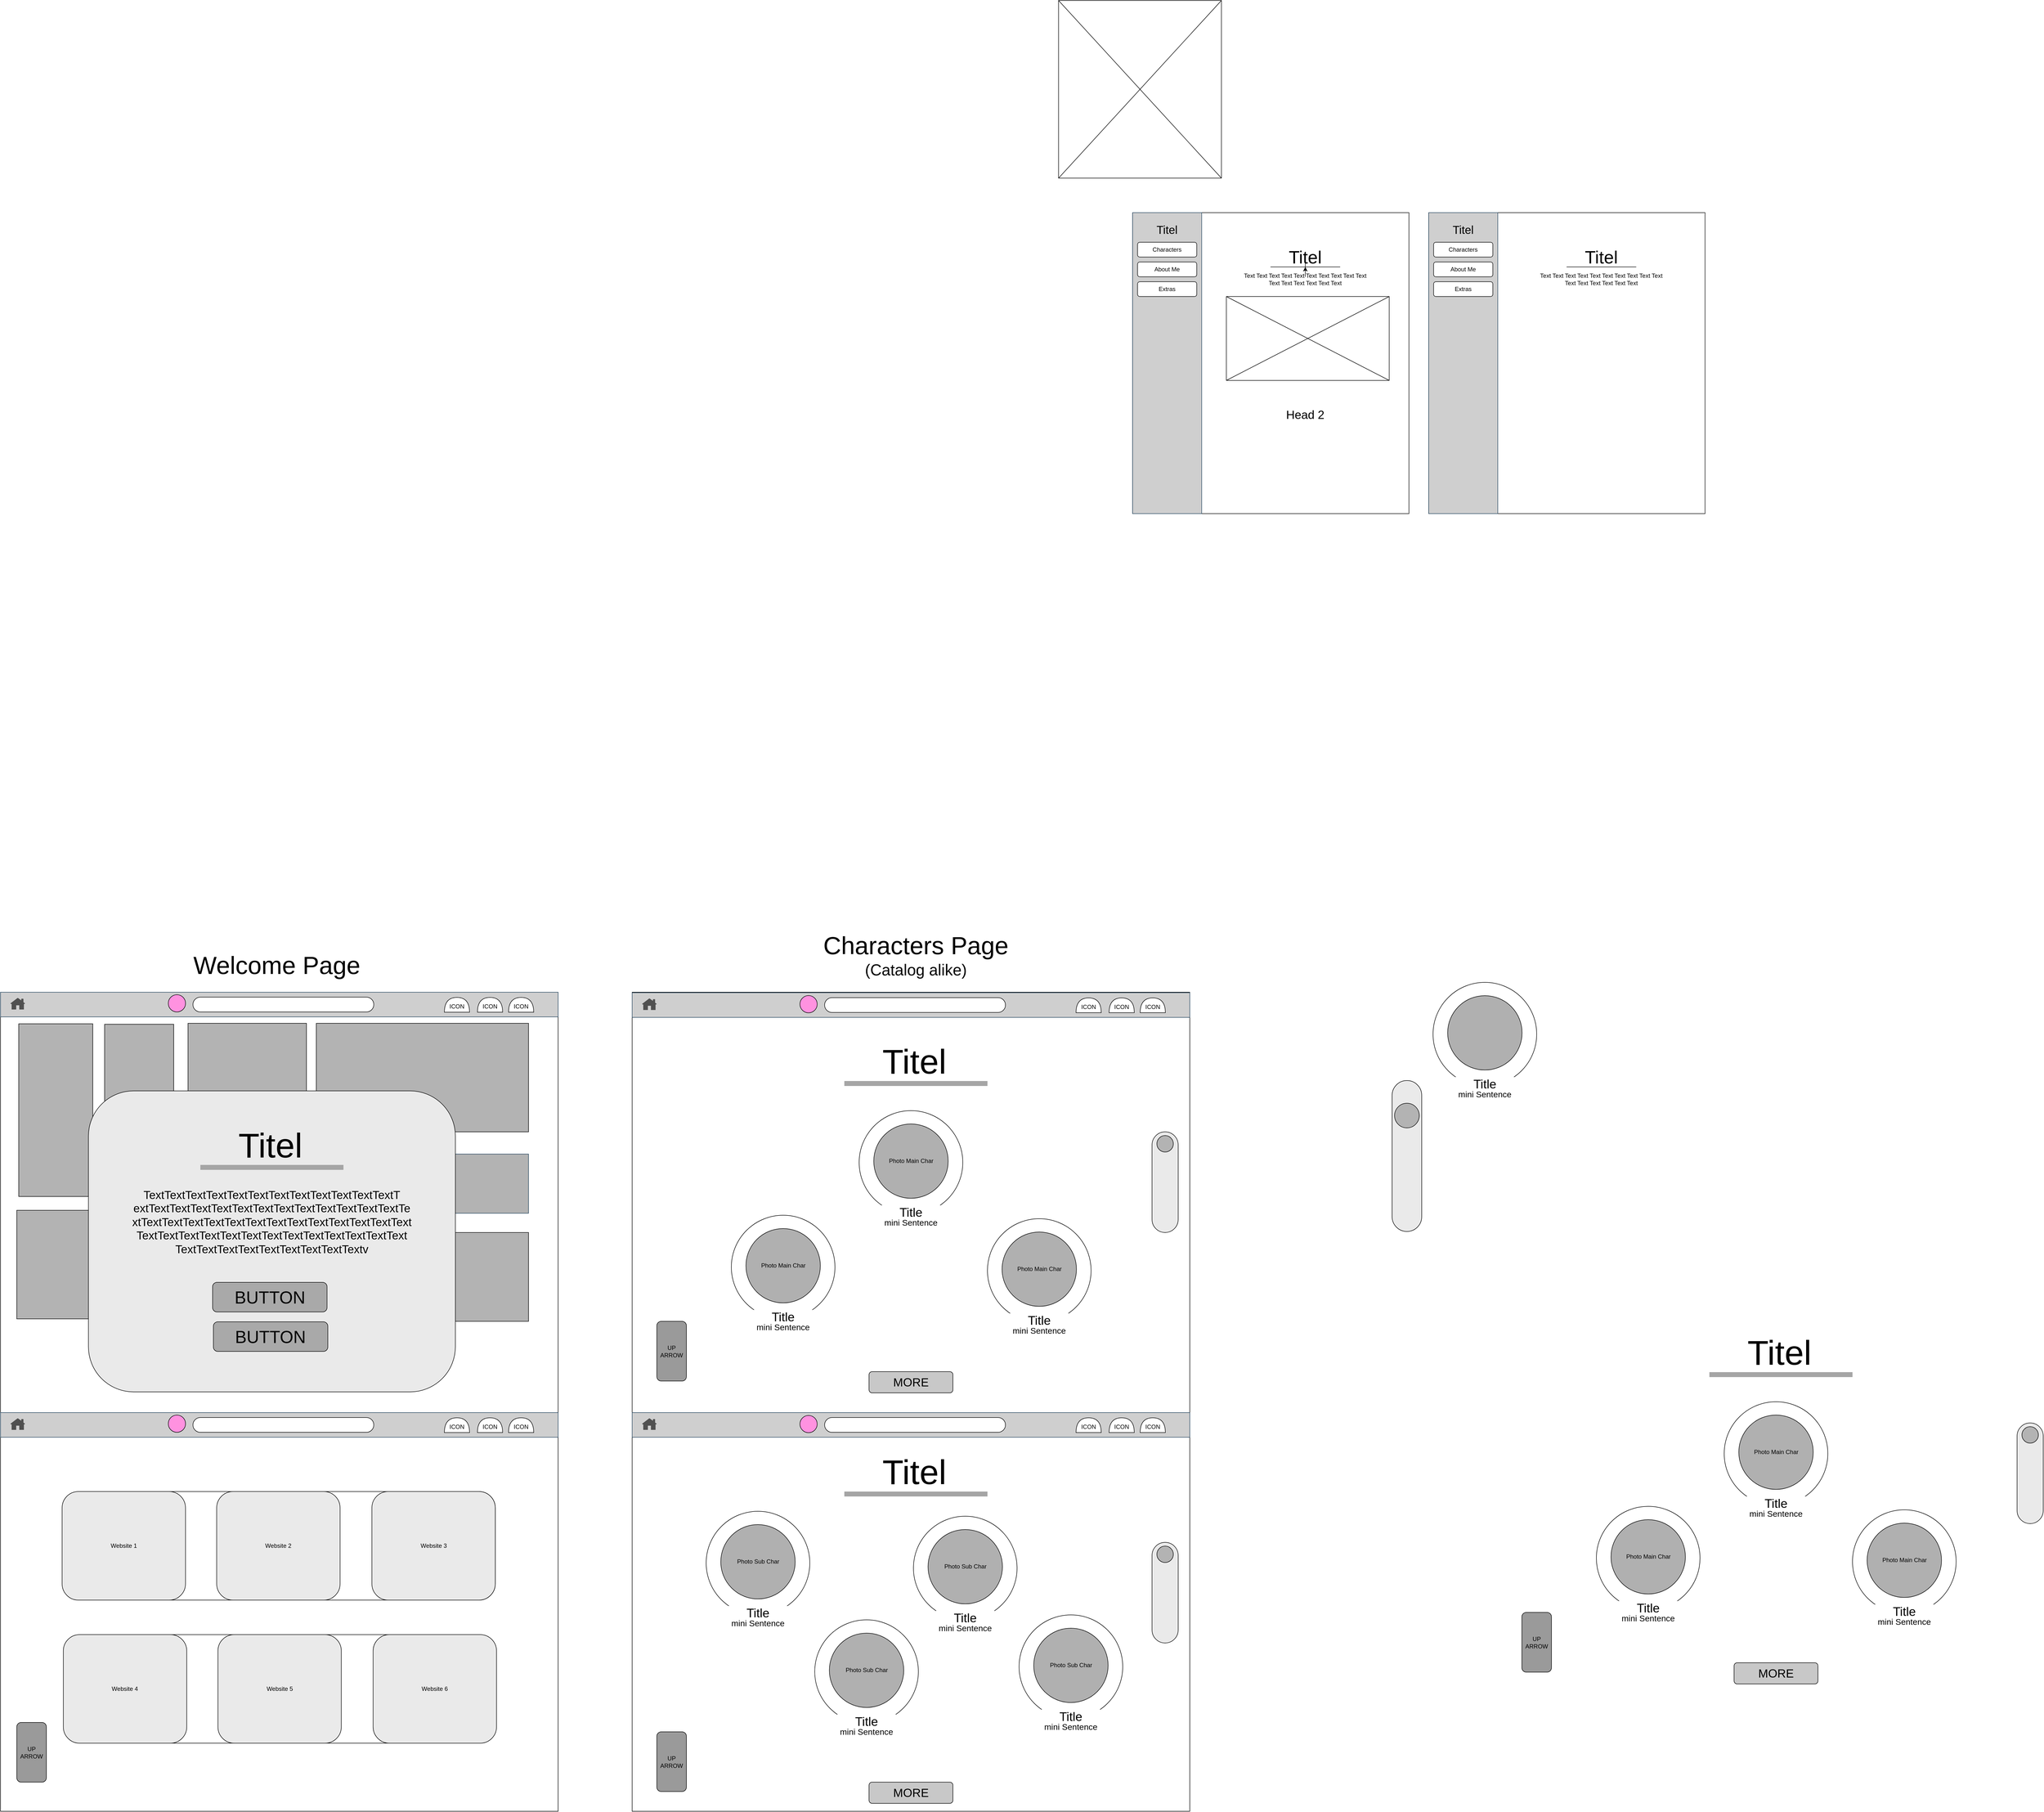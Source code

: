 <mxfile version="27.1.6">
  <diagram name="Seite-1" id="kGmOo0hnh4154Euxvoii">
    <mxGraphModel dx="3415" dy="2929" grid="1" gridSize="10" guides="1" tooltips="1" connect="1" arrows="1" fold="1" page="1" pageScale="1" pageWidth="827" pageHeight="1169" math="0" shadow="0">
      <root>
        <mxCell id="0" />
        <mxCell id="1" parent="0" />
        <mxCell id="Yuj8acGgwzioiZGai9h4-16" value="" style="verticalLabelPosition=bottom;verticalAlign=top;html=1;shape=mxgraph.basic.rect;fillColor2=none;strokeWidth=1;size=20;indent=5;movable=1;resizable=1;rotatable=1;deletable=1;editable=1;locked=0;connectable=1;" parent="1" vertex="1">
          <mxGeometry x="-180" y="1130" width="1130" height="1660" as="geometry" />
        </mxCell>
        <mxCell id="UGOC6KP_R0XuHX1Id-cU-4" value="" style="shape=image;verticalLabelPosition=bottom;labelBackgroundColor=default;verticalAlign=top;aspect=fixed;imageAspect=0;image=https://cdn-images.visual-paradigm.com/handbooks/agile-handbook/wireframe/02-newspaper-site-wireframe-example.png;" parent="1" vertex="1">
          <mxGeometry x="1544.13" y="-440" width="505.82" height="380" as="geometry" />
        </mxCell>
        <mxCell id="UGOC6KP_R0XuHX1Id-cU-19" value="" style="verticalLabelPosition=bottom;verticalAlign=top;html=1;shape=mxgraph.basic.rect;fillColor2=none;strokeWidth=1;size=20;indent=5;" parent="1" vertex="1">
          <mxGeometry x="2114.13" y="-450" width="560" height="610" as="geometry" />
        </mxCell>
        <mxCell id="UGOC6KP_R0XuHX1Id-cU-24" value="" style="verticalLabelPosition=bottom;verticalAlign=top;html=1;shape=mxgraph.basic.rect;fillColor2=none;strokeWidth=1;size=0;indent=0;fillColor=#CFCFCF;strokeColor=#23445d;" parent="1" vertex="1">
          <mxGeometry x="2114.13" y="-450" width="140" height="610" as="geometry" />
        </mxCell>
        <mxCell id="UGOC6KP_R0XuHX1Id-cU-30" value="" style="shape=image;verticalLabelPosition=bottom;labelBackgroundColor=default;verticalAlign=top;aspect=fixed;imageAspect=0;image=https://cdn.prod.website-files.com/64fa82cbdeed167ebaefef84/64fa868c41d7a2600b45a47c_606de887c67c16e1a860bf31_5GXNnjGoajCOnoleOrYm8CfYNnTr5vVDUiCh0xlb2kn6ryQuFpzS6ZWDexQ586QgxG07ua9CSVHce46MwclXOwq4nKh89-OoxQD5ZboBCZI_0KFdD1m58SLrN_dBJrlWPEWwsHTj.png;" parent="1" vertex="1">
          <mxGeometry x="1090" y="-540" width="454.13" height="630" as="geometry" />
        </mxCell>
        <mxCell id="UGOC6KP_R0XuHX1Id-cU-51" value="" style="group" parent="1" vertex="1" connectable="0">
          <mxGeometry x="1964.13" y="-880" width="330" height="360" as="geometry" />
        </mxCell>
        <mxCell id="UGOC6KP_R0XuHX1Id-cU-31" value="" style="rounded=0;whiteSpace=wrap;html=1;" parent="UGOC6KP_R0XuHX1Id-cU-51" vertex="1">
          <mxGeometry width="330" height="360" as="geometry" />
        </mxCell>
        <mxCell id="UGOC6KP_R0XuHX1Id-cU-41" value="" style="endArrow=none;html=1;rounded=0;entryX=1;entryY=0;entryDx=0;entryDy=0;exitX=0;exitY=1;exitDx=0;exitDy=0;" parent="UGOC6KP_R0XuHX1Id-cU-51" source="UGOC6KP_R0XuHX1Id-cU-31" target="UGOC6KP_R0XuHX1Id-cU-31" edge="1">
          <mxGeometry width="50" height="50" relative="1" as="geometry">
            <mxPoint x="50" y="150" as="sourcePoint" />
            <mxPoint x="100" y="100" as="targetPoint" />
          </mxGeometry>
        </mxCell>
        <mxCell id="UGOC6KP_R0XuHX1Id-cU-42" value="" style="endArrow=none;html=1;rounded=0;entryX=0;entryY=0;entryDx=0;entryDy=0;exitX=1;exitY=1;exitDx=0;exitDy=0;" parent="UGOC6KP_R0XuHX1Id-cU-51" source="UGOC6KP_R0XuHX1Id-cU-31" target="UGOC6KP_R0XuHX1Id-cU-31" edge="1">
          <mxGeometry width="50" height="50" relative="1" as="geometry">
            <mxPoint x="-60" y="150" as="sourcePoint" />
            <mxPoint x="-10" y="100" as="targetPoint" />
          </mxGeometry>
        </mxCell>
        <mxCell id="UGOC6KP_R0XuHX1Id-cU-54" value="Characters" style="rounded=1;whiteSpace=wrap;html=1;" parent="1" vertex="1">
          <mxGeometry x="2124.13" y="-390" width="120" height="30" as="geometry" />
        </mxCell>
        <mxCell id="UGOC6KP_R0XuHX1Id-cU-55" value="About Me" style="rounded=1;whiteSpace=wrap;html=1;" parent="1" vertex="1">
          <mxGeometry x="2124.13" y="-350" width="120" height="30" as="geometry" />
        </mxCell>
        <mxCell id="UGOC6KP_R0XuHX1Id-cU-56" value="Extras" style="rounded=1;whiteSpace=wrap;html=1;" parent="1" vertex="1">
          <mxGeometry x="2124.13" y="-310" width="120" height="30" as="geometry" />
        </mxCell>
        <mxCell id="UGOC6KP_R0XuHX1Id-cU-57" value="&lt;font style=&quot;font-size: 23px;&quot;&gt;Titel&lt;/font&gt;" style="text;html=1;align=center;verticalAlign=middle;whiteSpace=wrap;rounded=0;" parent="1" vertex="1">
          <mxGeometry x="2154.13" y="-430" width="60" height="30" as="geometry" />
        </mxCell>
        <mxCell id="Yuj8acGgwzioiZGai9h4-97" value="" style="edgeStyle=orthogonalEdgeStyle;rounded=0;orthogonalLoop=1;jettySize=auto;html=1;" parent="1" source="UGOC6KP_R0XuHX1Id-cU-60" target="UGOC6KP_R0XuHX1Id-cU-58" edge="1">
          <mxGeometry relative="1" as="geometry" />
        </mxCell>
        <mxCell id="UGOC6KP_R0XuHX1Id-cU-60" value="Text Text Text Text Text Text Text Text Text Text Text Text Text Text Text Text" style="text;html=1;align=center;verticalAlign=middle;whiteSpace=wrap;rounded=0;" parent="1" vertex="1">
          <mxGeometry x="2334.13" y="-330" width="260" height="30" as="geometry" />
        </mxCell>
        <mxCell id="UGOC6KP_R0XuHX1Id-cU-58" value="&lt;font style=&quot;font-size: 36px;&quot;&gt;Titel&lt;/font&gt;" style="text;html=1;align=center;verticalAlign=middle;whiteSpace=wrap;rounded=0;" parent="1" vertex="1">
          <mxGeometry x="2424.13" y="-380" width="80" height="40" as="geometry" />
        </mxCell>
        <mxCell id="UGOC6KP_R0XuHX1Id-cU-75" value="" style="endArrow=none;html=1;rounded=0;" parent="1" edge="1">
          <mxGeometry width="50" height="50" relative="1" as="geometry">
            <mxPoint x="2393.56" y="-340" as="sourcePoint" />
            <mxPoint x="2534.703" y="-340" as="targetPoint" />
          </mxGeometry>
        </mxCell>
        <mxCell id="Yuj8acGgwzioiZGai9h4-1" value="" style="verticalLabelPosition=bottom;verticalAlign=top;html=1;shape=mxgraph.basic.rect;fillColor2=none;strokeWidth=1;size=20;indent=5;" parent="1" vertex="1">
          <mxGeometry x="2714.13" y="-450" width="560" height="610" as="geometry" />
        </mxCell>
        <mxCell id="Yuj8acGgwzioiZGai9h4-2" value="" style="verticalLabelPosition=bottom;verticalAlign=top;html=1;shape=mxgraph.basic.rect;fillColor2=none;strokeWidth=1;size=0;indent=0;fillColor=#CFCFCF;strokeColor=#23445d;" parent="1" vertex="1">
          <mxGeometry x="2714.13" y="-450" width="140" height="610" as="geometry" />
        </mxCell>
        <mxCell id="Yuj8acGgwzioiZGai9h4-3" value="Characters" style="rounded=1;whiteSpace=wrap;html=1;" parent="1" vertex="1">
          <mxGeometry x="2724.13" y="-390" width="120" height="30" as="geometry" />
        </mxCell>
        <mxCell id="Yuj8acGgwzioiZGai9h4-4" value="About Me" style="rounded=1;whiteSpace=wrap;html=1;" parent="1" vertex="1">
          <mxGeometry x="2724.13" y="-350" width="120" height="30" as="geometry" />
        </mxCell>
        <mxCell id="Yuj8acGgwzioiZGai9h4-5" value="Extras" style="rounded=1;whiteSpace=wrap;html=1;" parent="1" vertex="1">
          <mxGeometry x="2724.13" y="-310" width="120" height="30" as="geometry" />
        </mxCell>
        <mxCell id="Yuj8acGgwzioiZGai9h4-6" value="&lt;font style=&quot;font-size: 23px;&quot;&gt;Titel&lt;/font&gt;" style="text;html=1;align=center;verticalAlign=middle;whiteSpace=wrap;rounded=0;" parent="1" vertex="1">
          <mxGeometry x="2754.13" y="-430" width="60" height="30" as="geometry" />
        </mxCell>
        <mxCell id="Yuj8acGgwzioiZGai9h4-7" value="Text Text Text Text Text Text Text Text Text Text Text Text Text Text Text Text" style="text;html=1;align=center;verticalAlign=middle;whiteSpace=wrap;rounded=0;" parent="1" vertex="1">
          <mxGeometry x="2934.13" y="-330" width="260" height="30" as="geometry" />
        </mxCell>
        <mxCell id="Yuj8acGgwzioiZGai9h4-8" value="&lt;font style=&quot;font-size: 36px;&quot;&gt;Titel&lt;/font&gt;" style="text;html=1;align=center;verticalAlign=middle;whiteSpace=wrap;rounded=0;" parent="1" vertex="1">
          <mxGeometry x="3024.13" y="-380" width="80" height="40" as="geometry" />
        </mxCell>
        <mxCell id="Yuj8acGgwzioiZGai9h4-10" value="" style="endArrow=none;html=1;rounded=0;" parent="1" edge="1">
          <mxGeometry width="50" height="50" relative="1" as="geometry">
            <mxPoint x="2993.56" y="-340" as="sourcePoint" />
            <mxPoint x="3134.703" y="-340" as="targetPoint" />
          </mxGeometry>
        </mxCell>
        <mxCell id="Yuj8acGgwzioiZGai9h4-11" value="" style="group" parent="1" vertex="1" connectable="0">
          <mxGeometry x="2304.13" y="-280" width="330" height="170" as="geometry" />
        </mxCell>
        <mxCell id="Yuj8acGgwzioiZGai9h4-12" value="" style="rounded=0;whiteSpace=wrap;html=1;" parent="Yuj8acGgwzioiZGai9h4-11" vertex="1">
          <mxGeometry width="330" height="170" as="geometry" />
        </mxCell>
        <mxCell id="Yuj8acGgwzioiZGai9h4-13" value="" style="endArrow=none;html=1;rounded=0;entryX=1;entryY=0;entryDx=0;entryDy=0;exitX=0;exitY=1;exitDx=0;exitDy=0;" parent="Yuj8acGgwzioiZGai9h4-11" source="Yuj8acGgwzioiZGai9h4-12" target="Yuj8acGgwzioiZGai9h4-12" edge="1">
          <mxGeometry width="50" height="50" relative="1" as="geometry">
            <mxPoint x="50" y="70.833" as="sourcePoint" />
            <mxPoint x="100" y="47.222" as="targetPoint" />
          </mxGeometry>
        </mxCell>
        <mxCell id="Yuj8acGgwzioiZGai9h4-14" value="" style="endArrow=none;html=1;rounded=0;entryX=0;entryY=0;entryDx=0;entryDy=0;exitX=1;exitY=1;exitDx=0;exitDy=0;" parent="Yuj8acGgwzioiZGai9h4-11" source="Yuj8acGgwzioiZGai9h4-12" target="Yuj8acGgwzioiZGai9h4-12" edge="1">
          <mxGeometry width="50" height="50" relative="1" as="geometry">
            <mxPoint x="-60" y="70.833" as="sourcePoint" />
            <mxPoint x="-10" y="47.222" as="targetPoint" />
          </mxGeometry>
        </mxCell>
        <mxCell id="Yuj8acGgwzioiZGai9h4-15" value="&lt;font style=&quot;font-size: 24px;&quot;&gt;Head 2&lt;/font&gt;" style="text;html=1;align=center;verticalAlign=middle;whiteSpace=wrap;rounded=0;" parent="1" vertex="1">
          <mxGeometry x="2424.13" y="-60" width="80" height="40" as="geometry" />
        </mxCell>
        <mxCell id="_LmD8_kOQ_T7Rhvr41oa-2" value="" style="group" parent="1" vertex="1" connectable="0">
          <mxGeometry x="-180" y="1130" width="1130" height="50" as="geometry" />
        </mxCell>
        <mxCell id="Yuj8acGgwzioiZGai9h4-113" value="" style="verticalLabelPosition=bottom;verticalAlign=top;html=1;shape=mxgraph.basic.rect;fillColor2=none;strokeWidth=1;size=0;indent=0;fillColor=#CFCFCF;strokeColor=#23445d;" parent="_LmD8_kOQ_T7Rhvr41oa-2" vertex="1">
          <mxGeometry width="1130" height="50" as="geometry" />
        </mxCell>
        <mxCell id="Yuj8acGgwzioiZGai9h4-115" value="" style="shape=or;whiteSpace=wrap;html=1;rotation=-90;" parent="_LmD8_kOQ_T7Rhvr41oa-2" vertex="1">
          <mxGeometry x="910" width="30" height="51" as="geometry" />
        </mxCell>
        <mxCell id="Yuj8acGgwzioiZGai9h4-116" value="" style="shape=or;whiteSpace=wrap;html=1;rotation=-90;" parent="_LmD8_kOQ_T7Rhvr41oa-2" vertex="1">
          <mxGeometry x="977" width="30" height="51" as="geometry" />
        </mxCell>
        <mxCell id="Yuj8acGgwzioiZGai9h4-117" value="" style="shape=or;whiteSpace=wrap;html=1;rotation=-90;" parent="_LmD8_kOQ_T7Rhvr41oa-2" vertex="1">
          <mxGeometry x="1040" width="30" height="51" as="geometry" />
        </mxCell>
        <mxCell id="Yuj8acGgwzioiZGai9h4-118" value="ICON" style="text;html=1;align=center;verticalAlign=middle;whiteSpace=wrap;rounded=0;" parent="_LmD8_kOQ_T7Rhvr41oa-2" vertex="1">
          <mxGeometry x="895" y="13.5" width="60" height="30" as="geometry" />
        </mxCell>
        <mxCell id="Yuj8acGgwzioiZGai9h4-119" value="ICON" style="text;html=1;align=center;verticalAlign=middle;whiteSpace=wrap;rounded=0;" parent="_LmD8_kOQ_T7Rhvr41oa-2" vertex="1">
          <mxGeometry x="962" y="13.5" width="60" height="30" as="geometry" />
        </mxCell>
        <mxCell id="Yuj8acGgwzioiZGai9h4-120" value="ICON" style="text;html=1;align=center;verticalAlign=middle;whiteSpace=wrap;rounded=0;" parent="_LmD8_kOQ_T7Rhvr41oa-2" vertex="1">
          <mxGeometry x="1025" y="13.5" width="60" height="30" as="geometry" />
        </mxCell>
        <mxCell id="Yuj8acGgwzioiZGai9h4-121" value="" style="sketch=0;pointerEvents=1;shadow=0;dashed=0;html=1;strokeColor=none;fillColor=#505050;labelPosition=center;verticalLabelPosition=bottom;verticalAlign=top;outlineConnect=0;align=center;shape=mxgraph.office.concepts.home;" parent="_LmD8_kOQ_T7Rhvr41oa-2" vertex="1">
          <mxGeometry x="20" y="11.5" width="30" height="23.5" as="geometry" />
        </mxCell>
        <mxCell id="_LmD8_kOQ_T7Rhvr41oa-13" value="" style="rounded=1;whiteSpace=wrap;html=1;arcSize=50;" parent="_LmD8_kOQ_T7Rhvr41oa-2" vertex="1">
          <mxGeometry x="390" y="10" width="366.5" height="30" as="geometry" />
        </mxCell>
        <mxCell id="_LmD8_kOQ_T7Rhvr41oa-185" value="" style="ellipse;whiteSpace=wrap;html=1;aspect=fixed;rounded=0;strokeColor=default;align=center;verticalAlign=middle;fontFamily=Helvetica;fontSize=12;fontColor=default;resizable=1;fillColor=light-dark(#FF92E0,#EDEDED);" parent="_LmD8_kOQ_T7Rhvr41oa-2" vertex="1">
          <mxGeometry x="340" y="5" width="35" height="35" as="geometry" />
        </mxCell>
        <mxCell id="Yuj8acGgwzioiZGai9h4-77" value="" style="rounded=0;whiteSpace=wrap;html=1;movable=1;resizable=1;rotatable=1;deletable=1;editable=1;locked=0;connectable=1;fillColor=light-dark(#b3b3b3, #ededed);" parent="1" vertex="1">
          <mxGeometry x="200" y="1193" width="240" height="207" as="geometry" />
        </mxCell>
        <mxCell id="Yuj8acGgwzioiZGai9h4-80" value="" style="group;movable=1;resizable=1;rotatable=1;deletable=1;editable=1;locked=0;connectable=1;fillColor=none;" parent="1" vertex="1" connectable="0">
          <mxGeometry x="-143" y="1194" width="150" height="350" as="geometry" />
        </mxCell>
        <mxCell id="Yuj8acGgwzioiZGai9h4-81" value="" style="rounded=0;whiteSpace=wrap;html=1;movable=1;resizable=1;rotatable=1;deletable=1;editable=1;locked=0;connectable=1;fillColor=light-dark(#b3b3b3, #ededed);" parent="Yuj8acGgwzioiZGai9h4-80" vertex="1">
          <mxGeometry width="150" height="350" as="geometry" />
        </mxCell>
        <mxCell id="Yuj8acGgwzioiZGai9h4-88" value="" style="group;movable=1;resizable=1;rotatable=1;deletable=1;editable=1;locked=0;connectable=1;fillColor=light-dark(#b3b3b3, #ededed);container=0;" parent="1" vertex="1" connectable="0">
          <mxGeometry x="31" y="1195" width="140" height="180" as="geometry" />
        </mxCell>
        <mxCell id="Yuj8acGgwzioiZGai9h4-21" value="" style="group;movable=1;resizable=1;rotatable=1;deletable=1;editable=1;locked=0;connectable=1;fillColor=none;" parent="1" vertex="1" connectable="0">
          <mxGeometry x="720" y="1458" width="170" height="120" as="geometry" />
        </mxCell>
        <mxCell id="Yuj8acGgwzioiZGai9h4-22" value="" style="rounded=0;whiteSpace=wrap;html=1;movable=1;resizable=1;rotatable=1;deletable=1;editable=1;locked=0;connectable=1;fillColor=light-dark(#b3b3b3, #39454e);strokeColor=#23445d;" parent="Yuj8acGgwzioiZGai9h4-21" vertex="1">
          <mxGeometry width="170" height="120" as="geometry" />
        </mxCell>
        <mxCell id="Yuj8acGgwzioiZGai9h4-25" value="" style="group;movable=1;resizable=1;rotatable=1;deletable=1;editable=1;locked=0;connectable=1;" parent="1" vertex="1" connectable="0">
          <mxGeometry x="460" y="1460" width="220" height="200" as="geometry" />
        </mxCell>
        <mxCell id="Yuj8acGgwzioiZGai9h4-26" value="" style="rounded=0;whiteSpace=wrap;html=1;movable=1;resizable=1;rotatable=1;deletable=1;editable=1;locked=0;connectable=1;" parent="Yuj8acGgwzioiZGai9h4-25" vertex="1">
          <mxGeometry width="220" height="200" as="geometry" />
        </mxCell>
        <mxCell id="Yuj8acGgwzioiZGai9h4-27" value="" style="endArrow=none;html=1;rounded=0;entryX=1;entryY=0;entryDx=0;entryDy=0;exitX=0;exitY=1;exitDx=0;exitDy=0;movable=1;resizable=1;rotatable=1;deletable=1;editable=1;locked=0;connectable=1;" parent="Yuj8acGgwzioiZGai9h4-25" source="Yuj8acGgwzioiZGai9h4-26" target="Yuj8acGgwzioiZGai9h4-26" edge="1">
          <mxGeometry width="50" height="50" relative="1" as="geometry">
            <mxPoint x="33.333" y="83.333" as="sourcePoint" />
            <mxPoint x="66.667" y="55.556" as="targetPoint" />
          </mxGeometry>
        </mxCell>
        <mxCell id="Yuj8acGgwzioiZGai9h4-28" value="" style="endArrow=none;html=1;rounded=0;entryX=0;entryY=0;entryDx=0;entryDy=0;exitX=1;exitY=1;exitDx=0;exitDy=0;movable=1;resizable=1;rotatable=1;deletable=1;editable=1;locked=0;connectable=1;" parent="Yuj8acGgwzioiZGai9h4-25" source="Yuj8acGgwzioiZGai9h4-26" target="Yuj8acGgwzioiZGai9h4-26" edge="1">
          <mxGeometry width="50" height="50" relative="1" as="geometry">
            <mxPoint x="-40.0" y="83.333" as="sourcePoint" />
            <mxPoint x="-6.667" y="55.556" as="targetPoint" />
          </mxGeometry>
        </mxCell>
        <mxCell id="Yuj8acGgwzioiZGai9h4-30" value="" style="group;movable=1;resizable=1;rotatable=1;deletable=1;editable=1;locked=0;connectable=1;fillColor=default;" parent="1" vertex="1" connectable="0">
          <mxGeometry x="670" y="1597" width="220" height="200" as="geometry" />
        </mxCell>
        <mxCell id="Yuj8acGgwzioiZGai9h4-31" value="" style="rounded=0;whiteSpace=wrap;html=1;movable=1;resizable=1;rotatable=1;deletable=1;editable=1;locked=0;connectable=1;fillColor=light-dark(#b3b3b3, #ededed);" parent="Yuj8acGgwzioiZGai9h4-30" vertex="1">
          <mxGeometry x="50" y="20" width="170" height="180" as="geometry" />
        </mxCell>
        <mxCell id="Yuj8acGgwzioiZGai9h4-39" value="" style="rounded=0;whiteSpace=wrap;html=1;movable=1;resizable=1;rotatable=1;deletable=1;editable=1;locked=0;connectable=1;" parent="1" vertex="1">
          <mxGeometry x="325" y="1429" width="110" height="190" as="geometry" />
        </mxCell>
        <mxCell id="Yuj8acGgwzioiZGai9h4-40" value="" style="endArrow=none;html=1;rounded=0;entryX=1;entryY=0;entryDx=0;entryDy=0;exitX=0;exitY=1;exitDx=0;exitDy=0;movable=1;resizable=1;rotatable=1;deletable=1;editable=1;locked=0;connectable=1;" parent="1" source="Yuj8acGgwzioiZGai9h4-39" target="Yuj8acGgwzioiZGai9h4-39" edge="1">
          <mxGeometry width="50" height="50" relative="1" as="geometry">
            <mxPoint x="903.333" y="2885.952" as="sourcePoint" />
            <mxPoint x="936.667" y="2836.349" as="targetPoint" />
          </mxGeometry>
        </mxCell>
        <mxCell id="Yuj8acGgwzioiZGai9h4-41" value="" style="endArrow=none;html=1;rounded=0;entryX=0;entryY=0;entryDx=0;entryDy=0;exitX=1;exitY=1;exitDx=0;exitDy=0;movable=1;resizable=1;rotatable=1;deletable=1;editable=1;locked=0;connectable=1;" parent="1" source="Yuj8acGgwzioiZGai9h4-39" target="Yuj8acGgwzioiZGai9h4-39" edge="1">
          <mxGeometry width="50" height="50" relative="1" as="geometry">
            <mxPoint x="830" y="2885.952" as="sourcePoint" />
            <mxPoint x="863.333" y="2836.349" as="targetPoint" />
          </mxGeometry>
        </mxCell>
        <mxCell id="Yuj8acGgwzioiZGai9h4-74" value="" style="rounded=0;whiteSpace=wrap;html=1;movable=1;resizable=1;rotatable=1;deletable=1;editable=1;locked=0;connectable=1;" parent="1" vertex="1">
          <mxGeometry x="200" y="1429" width="110" height="190" as="geometry" />
        </mxCell>
        <mxCell id="Yuj8acGgwzioiZGai9h4-75" value="" style="endArrow=none;html=1;rounded=0;entryX=1;entryY=0;entryDx=0;entryDy=0;exitX=0;exitY=1;exitDx=0;exitDy=0;movable=1;resizable=1;rotatable=1;deletable=1;editable=1;locked=0;connectable=1;" parent="1" source="Yuj8acGgwzioiZGai9h4-74" target="Yuj8acGgwzioiZGai9h4-74" edge="1">
          <mxGeometry width="50" height="50" relative="1" as="geometry">
            <mxPoint x="783.333" y="2885.952" as="sourcePoint" />
            <mxPoint x="816.667" y="2836.349" as="targetPoint" />
          </mxGeometry>
        </mxCell>
        <mxCell id="Yuj8acGgwzioiZGai9h4-76" value="" style="endArrow=none;html=1;rounded=0;entryX=0;entryY=0;entryDx=0;entryDy=0;exitX=1;exitY=1;exitDx=0;exitDy=0;movable=1;resizable=1;rotatable=1;deletable=1;editable=1;locked=0;connectable=1;" parent="1" source="Yuj8acGgwzioiZGai9h4-74" target="Yuj8acGgwzioiZGai9h4-74" edge="1">
          <mxGeometry width="50" height="50" relative="1" as="geometry">
            <mxPoint x="710" y="2864.524" as="sourcePoint" />
            <mxPoint x="743.333" y="2814.921" as="targetPoint" />
          </mxGeometry>
        </mxCell>
        <mxCell id="Yuj8acGgwzioiZGai9h4-84" value="" style="group;movable=1;resizable=1;rotatable=1;deletable=1;editable=1;locked=0;connectable=1;" parent="1" vertex="1" connectable="0">
          <mxGeometry x="30" y="1412" width="140" height="130" as="geometry" />
        </mxCell>
        <mxCell id="Yuj8acGgwzioiZGai9h4-85" value="" style="rounded=0;whiteSpace=wrap;html=1;movable=1;resizable=1;rotatable=1;deletable=1;editable=1;locked=0;connectable=1;" parent="Yuj8acGgwzioiZGai9h4-84" vertex="1">
          <mxGeometry width="140" height="130" as="geometry" />
        </mxCell>
        <mxCell id="Yuj8acGgwzioiZGai9h4-86" value="" style="endArrow=none;html=1;rounded=0;entryX=1;entryY=0;entryDx=0;entryDy=0;exitX=0;exitY=1;exitDx=0;exitDy=0;movable=1;resizable=1;rotatable=1;deletable=1;editable=1;locked=0;connectable=1;" parent="Yuj8acGgwzioiZGai9h4-84" source="Yuj8acGgwzioiZGai9h4-85" target="Yuj8acGgwzioiZGai9h4-85" edge="1">
          <mxGeometry width="50" height="50" relative="1" as="geometry">
            <mxPoint x="21.212" y="54.167" as="sourcePoint" />
            <mxPoint x="42.424" y="36.111" as="targetPoint" />
          </mxGeometry>
        </mxCell>
        <mxCell id="Yuj8acGgwzioiZGai9h4-87" value="" style="endArrow=none;html=1;rounded=0;entryX=0;entryY=0;entryDx=0;entryDy=0;exitX=1;exitY=1;exitDx=0;exitDy=0;movable=1;resizable=1;rotatable=1;deletable=1;editable=1;locked=0;connectable=1;" parent="Yuj8acGgwzioiZGai9h4-84" source="Yuj8acGgwzioiZGai9h4-85" target="Yuj8acGgwzioiZGai9h4-85" edge="1">
          <mxGeometry width="50" height="50" relative="1" as="geometry">
            <mxPoint x="-25.455" y="54.167" as="sourcePoint" />
            <mxPoint x="-4.242" y="36.111" as="targetPoint" />
          </mxGeometry>
        </mxCell>
        <mxCell id="Yuj8acGgwzioiZGai9h4-35" value="" style="rounded=0;whiteSpace=wrap;html=1;movable=1;resizable=1;rotatable=1;deletable=1;editable=1;locked=0;connectable=1;" parent="1" vertex="1">
          <mxGeometry x="460" y="1682" width="220" height="110.0" as="geometry" />
        </mxCell>
        <mxCell id="Yuj8acGgwzioiZGai9h4-36" value="" style="endArrow=none;html=1;rounded=0;entryX=1;entryY=0;entryDx=0;entryDy=0;exitX=0;exitY=1;exitDx=0;exitDy=0;movable=1;resizable=1;rotatable=1;deletable=1;editable=1;locked=0;connectable=1;" parent="1" source="Yuj8acGgwzioiZGai9h4-35" target="Yuj8acGgwzioiZGai9h4-35" edge="1">
          <mxGeometry width="50" height="50" relative="1" as="geometry">
            <mxPoint x="493.333" y="2197.56" as="sourcePoint" />
            <mxPoint x="526.667" y="2170.278" as="targetPoint" />
          </mxGeometry>
        </mxCell>
        <mxCell id="Yuj8acGgwzioiZGai9h4-37" value="" style="endArrow=none;html=1;rounded=0;entryX=0;entryY=0;entryDx=0;entryDy=0;exitX=1;exitY=1;exitDx=0;exitDy=0;movable=1;resizable=1;rotatable=1;deletable=1;editable=1;locked=0;connectable=1;" parent="1" source="Yuj8acGgwzioiZGai9h4-35" target="Yuj8acGgwzioiZGai9h4-35" edge="1">
          <mxGeometry width="50" height="50" relative="1" as="geometry">
            <mxPoint x="420" y="2197.56" as="sourcePoint" />
            <mxPoint x="453.333" y="2170.278" as="targetPoint" />
          </mxGeometry>
        </mxCell>
        <mxCell id="Yuj8acGgwzioiZGai9h4-17" value="" style="group;movable=1;resizable=1;rotatable=1;deletable=1;editable=1;locked=0;connectable=1;fillColor=light-dark(#b3b3b3, #a1a1a1);container=0;" parent="1" vertex="1" connectable="0">
          <mxGeometry x="460" y="1193" width="430" height="220" as="geometry" />
        </mxCell>
        <mxCell id="Yuj8acGgwzioiZGai9h4-18" value="" style="rounded=0;whiteSpace=wrap;html=1;movable=1;resizable=1;rotatable=1;deletable=1;editable=1;locked=0;connectable=1;fillColor=light-dark(#b3b3b3, #a1a1a1);" parent="1" vertex="1">
          <mxGeometry x="460" y="1193" width="430" height="220.0" as="geometry" />
        </mxCell>
        <mxCell id="Yuj8acGgwzioiZGai9h4-89" value="" style="rounded=0;whiteSpace=wrap;html=1;movable=1;resizable=1;rotatable=1;deletable=1;editable=1;locked=0;connectable=1;fillColor=light-dark(#b3b3b3, #5f5f5f);" parent="1" vertex="1">
          <mxGeometry x="31" y="1195" width="140" height="180" as="geometry" />
        </mxCell>
        <mxCell id="Yuj8acGgwzioiZGai9h4-52" value="" style="rounded=0;whiteSpace=wrap;html=1;movable=1;resizable=1;rotatable=1;deletable=1;editable=1;locked=0;connectable=1;fillColor=light-dark(#b3b3b3, #ededed);" parent="1" vertex="1">
          <mxGeometry x="-147" y="1572" width="320" height="220.0" as="geometry" />
        </mxCell>
        <mxCell id="Yuj8acGgwzioiZGai9h4-65" value="" style="group;movable=1;resizable=1;rotatable=1;deletable=1;editable=1;locked=0;connectable=1;" parent="1" vertex="1" connectable="0">
          <mxGeometry x="199" y="1652" width="241" height="140" as="geometry" />
        </mxCell>
        <mxCell id="Yuj8acGgwzioiZGai9h4-58" value="" style="rounded=0;whiteSpace=wrap;html=1;container=0;movable=1;resizable=1;rotatable=1;deletable=1;editable=1;locked=0;connectable=1;" parent="Yuj8acGgwzioiZGai9h4-65" vertex="1">
          <mxGeometry width="241" height="140" as="geometry" />
        </mxCell>
        <mxCell id="Yuj8acGgwzioiZGai9h4-59" value="" style="endArrow=none;html=1;rounded=0;entryX=1;entryY=0;entryDx=0;entryDy=0;exitX=0;exitY=1;exitDx=0;exitDy=0;movable=1;resizable=1;rotatable=1;deletable=1;editable=1;locked=0;connectable=1;" parent="Yuj8acGgwzioiZGai9h4-65" source="Yuj8acGgwzioiZGai9h4-58" target="Yuj8acGgwzioiZGai9h4-58" edge="1">
          <mxGeometry width="50" height="50" relative="1" as="geometry">
            <mxPoint x="36.515" y="58.333" as="sourcePoint" />
            <mxPoint x="73.03" y="38.889" as="targetPoint" />
          </mxGeometry>
        </mxCell>
        <mxCell id="Yuj8acGgwzioiZGai9h4-60" value="" style="endArrow=none;html=1;rounded=0;entryX=0;entryY=0;entryDx=0;entryDy=0;exitX=1;exitY=1;exitDx=0;exitDy=0;movable=1;resizable=1;rotatable=1;deletable=1;editable=1;locked=0;connectable=1;" parent="Yuj8acGgwzioiZGai9h4-65" source="Yuj8acGgwzioiZGai9h4-58" target="Yuj8acGgwzioiZGai9h4-58" edge="1">
          <mxGeometry width="50" height="50" relative="1" as="geometry">
            <mxPoint x="-43.818" y="58.333" as="sourcePoint" />
            <mxPoint x="-7.303" y="38.889" as="targetPoint" />
          </mxGeometry>
        </mxCell>
        <mxCell id="_LmD8_kOQ_T7Rhvr41oa-53" value="" style="group" parent="1" vertex="1" connectable="0">
          <mxGeometry x="-10" y="1330" width="760" height="610" as="geometry" />
        </mxCell>
        <mxCell id="Yuj8acGgwzioiZGai9h4-94" value="" style="rounded=1;whiteSpace=wrap;html=1;fillColor=light-dark(#EAEAEA,#EDEDED);" parent="_LmD8_kOQ_T7Rhvr41oa-53" vertex="1">
          <mxGeometry x="8.25" width="743.5" height="610" as="geometry" />
        </mxCell>
        <mxCell id="Yuj8acGgwzioiZGai9h4-98" value="&lt;font style=&quot;font-size: 70px;&quot;&gt;Titel&lt;/font&gt;" style="text;html=1;align=center;verticalAlign=middle;whiteSpace=wrap;rounded=0;movable=1;resizable=1;rotatable=1;deletable=1;editable=1;locked=0;connectable=1;" parent="_LmD8_kOQ_T7Rhvr41oa-53" vertex="1">
          <mxGeometry x="336.75" y="90" width="80" height="40" as="geometry" />
        </mxCell>
        <mxCell id="Yuj8acGgwzioiZGai9h4-100" value="" style="rounded=0;whiteSpace=wrap;html=1;fillColor=#A5A5A5;strokeColor=none;movable=1;resizable=1;rotatable=1;deletable=1;editable=1;locked=0;connectable=1;" parent="_LmD8_kOQ_T7Rhvr41oa-53" vertex="1">
          <mxGeometry x="235" y="150" width="290" height="10" as="geometry" />
        </mxCell>
        <mxCell id="Yuj8acGgwzioiZGai9h4-101" value="&lt;font style=&quot;font-size: 23px;&quot;&gt;TextTextTextTextTextTextTextTextTextTextTextTextT&lt;/font&gt;&lt;div&gt;&lt;font style=&quot;font-size: 23px;&quot;&gt;&lt;font style=&quot;&quot;&gt;extTextTextTextTextTextText&lt;/font&gt;&lt;span style=&quot;background-color: transparent; color: light-dark(rgb(0, 0, 0), rgb(255, 255, 255));&quot;&gt;TextTextTextTextTextTextTe&lt;/span&gt;&lt;/font&gt;&lt;/div&gt;&lt;div&gt;&lt;font style=&quot;font-size: 23px;&quot;&gt;&lt;span style=&quot;background-color: transparent; color: light-dark(rgb(0, 0, 0), rgb(255, 255, 255));&quot;&gt;xtTextTextTextTextTextTextTextTextT&lt;/span&gt;&lt;span style=&quot;background-color: transparent; color: light-dark(rgb(0, 0, 0), rgb(255, 255, 255));&quot;&gt;extTextTextTextText&lt;/span&gt;&lt;/font&gt;&lt;/div&gt;&lt;div&gt;&lt;span style=&quot;background-color: transparent; color: light-dark(rgb(0, 0, 0), rgb(255, 255, 255));&quot;&gt;&lt;font style=&quot;font-size: 23px;&quot;&gt;TextTextTextTextTextTextTextTextTextTextTextTextText&lt;/font&gt;&lt;/span&gt;&lt;/div&gt;&lt;div&gt;&lt;font style=&quot;font-size: 23px;&quot;&gt;&lt;span style=&quot;background-color: transparent; color: light-dark(rgb(0, 0, 0), rgb(255, 255, 255));&quot;&gt;TextTextTextTextTextTex&lt;/span&gt;&lt;span style=&quot;background-color: transparent; color: light-dark(rgb(0, 0, 0), rgb(255, 255, 255));&quot;&gt;tTextTextTextv&lt;/span&gt;&lt;/font&gt;&lt;/div&gt;" style="text;html=1;align=center;verticalAlign=middle;whiteSpace=wrap;rounded=0;movable=1;resizable=1;rotatable=1;deletable=1;editable=1;locked=0;connectable=1;" parent="_LmD8_kOQ_T7Rhvr41oa-53" vertex="1">
          <mxGeometry y="180" width="760" height="171" as="geometry" />
        </mxCell>
        <mxCell id="Yuj8acGgwzioiZGai9h4-102" value="&lt;font style=&quot;font-size: 35px;&quot;&gt;BUTTON&lt;/font&gt;" style="rounded=1;whiteSpace=wrap;html=1;fillColor=#A9A9A9;movable=1;resizable=1;rotatable=1;deletable=1;editable=1;locked=0;connectable=1;" parent="_LmD8_kOQ_T7Rhvr41oa-53" vertex="1">
          <mxGeometry x="259.78" y="388" width="231.97" height="60" as="geometry" />
        </mxCell>
        <mxCell id="_LmD8_kOQ_T7Rhvr41oa-34" value="&lt;font style=&quot;font-size: 35px;&quot;&gt;BUTTON&lt;/font&gt;" style="rounded=1;whiteSpace=wrap;html=1;fillColor=#A9A9A9;movable=1;resizable=1;rotatable=1;deletable=1;editable=1;locked=0;connectable=1;" parent="_LmD8_kOQ_T7Rhvr41oa-53" vertex="1">
          <mxGeometry x="261.38" y="468" width="231.97" height="60" as="geometry" />
        </mxCell>
        <mxCell id="_LmD8_kOQ_T7Rhvr41oa-1" value="" style="verticalLabelPosition=bottom;verticalAlign=top;html=1;shape=mxgraph.basic.rect;fillColor2=none;strokeWidth=1;size=20;indent=5;movable=1;resizable=1;rotatable=1;deletable=1;editable=1;locked=0;connectable=1;" parent="1" vertex="1">
          <mxGeometry x="1100" y="1130" width="1130" height="1660" as="geometry" />
        </mxCell>
        <mxCell id="_LmD8_kOQ_T7Rhvr41oa-14" value="" style="group" parent="1" vertex="1" connectable="0">
          <mxGeometry x="1100" y="1131" width="1130" height="50" as="geometry" />
        </mxCell>
        <mxCell id="_LmD8_kOQ_T7Rhvr41oa-15" value="" style="verticalLabelPosition=bottom;verticalAlign=top;html=1;shape=mxgraph.basic.rect;fillColor2=none;strokeWidth=1;size=0;indent=0;fillColor=#CFCFCF;strokeColor=#23445d;" parent="_LmD8_kOQ_T7Rhvr41oa-14" vertex="1">
          <mxGeometry width="1130" height="50" as="geometry" />
        </mxCell>
        <mxCell id="_LmD8_kOQ_T7Rhvr41oa-16" value="" style="shape=or;whiteSpace=wrap;html=1;rotation=-90;" parent="_LmD8_kOQ_T7Rhvr41oa-14" vertex="1">
          <mxGeometry x="910" width="30" height="51" as="geometry" />
        </mxCell>
        <mxCell id="_LmD8_kOQ_T7Rhvr41oa-17" value="" style="shape=or;whiteSpace=wrap;html=1;rotation=-90;" parent="_LmD8_kOQ_T7Rhvr41oa-14" vertex="1">
          <mxGeometry x="977" width="30" height="51" as="geometry" />
        </mxCell>
        <mxCell id="_LmD8_kOQ_T7Rhvr41oa-18" value="" style="shape=or;whiteSpace=wrap;html=1;rotation=-90;" parent="_LmD8_kOQ_T7Rhvr41oa-14" vertex="1">
          <mxGeometry x="1040" width="30" height="51" as="geometry" />
        </mxCell>
        <mxCell id="_LmD8_kOQ_T7Rhvr41oa-19" value="ICON" style="text;html=1;align=center;verticalAlign=middle;whiteSpace=wrap;rounded=0;" parent="_LmD8_kOQ_T7Rhvr41oa-14" vertex="1">
          <mxGeometry x="895" y="13.5" width="60" height="30" as="geometry" />
        </mxCell>
        <mxCell id="_LmD8_kOQ_T7Rhvr41oa-20" value="ICON" style="text;html=1;align=center;verticalAlign=middle;whiteSpace=wrap;rounded=0;" parent="_LmD8_kOQ_T7Rhvr41oa-14" vertex="1">
          <mxGeometry x="962" y="13.5" width="60" height="30" as="geometry" />
        </mxCell>
        <mxCell id="_LmD8_kOQ_T7Rhvr41oa-21" value="ICON" style="text;html=1;align=center;verticalAlign=middle;whiteSpace=wrap;rounded=0;" parent="_LmD8_kOQ_T7Rhvr41oa-14" vertex="1">
          <mxGeometry x="1025" y="13.5" width="60" height="30" as="geometry" />
        </mxCell>
        <mxCell id="_LmD8_kOQ_T7Rhvr41oa-22" value="" style="sketch=0;pointerEvents=1;shadow=0;dashed=0;html=1;strokeColor=none;fillColor=#505050;labelPosition=center;verticalLabelPosition=bottom;verticalAlign=top;outlineConnect=0;align=center;shape=mxgraph.office.concepts.home;" parent="_LmD8_kOQ_T7Rhvr41oa-14" vertex="1">
          <mxGeometry x="20" y="11.5" width="30" height="23.5" as="geometry" />
        </mxCell>
        <mxCell id="_LmD8_kOQ_T7Rhvr41oa-23" value="" style="rounded=1;whiteSpace=wrap;html=1;arcSize=50;" parent="_LmD8_kOQ_T7Rhvr41oa-14" vertex="1">
          <mxGeometry x="390" y="10" width="366.5" height="30" as="geometry" />
        </mxCell>
        <mxCell id="_LmD8_kOQ_T7Rhvr41oa-187" value="" style="ellipse;whiteSpace=wrap;html=1;aspect=fixed;rounded=0;strokeColor=default;align=center;verticalAlign=middle;fontFamily=Helvetica;fontSize=12;fontColor=default;resizable=1;fillColor=light-dark(#FF92E0,#EDEDED);" parent="_LmD8_kOQ_T7Rhvr41oa-14" vertex="1">
          <mxGeometry x="340" y="5.75" width="35" height="35" as="geometry" />
        </mxCell>
        <mxCell id="_LmD8_kOQ_T7Rhvr41oa-57" value="" style="group" parent="1" vertex="1" connectable="0">
          <mxGeometry x="2662.94" y="1110" width="330" height="243" as="geometry" />
        </mxCell>
        <mxCell id="_LmD8_kOQ_T7Rhvr41oa-60" value="" style="ellipse;whiteSpace=wrap;html=1;aspect=fixed;" parent="_LmD8_kOQ_T7Rhvr41oa-57" vertex="1">
          <mxGeometry x="60" width="210.0" height="210.0" as="geometry" />
        </mxCell>
        <mxCell id="_LmD8_kOQ_T7Rhvr41oa-61" value="" style="ellipse;whiteSpace=wrap;html=1;strokeColor=none;" parent="_LmD8_kOQ_T7Rhvr41oa-57" vertex="1">
          <mxGeometry x="102.339" y="172.5" width="125.323" height="57.5" as="geometry" />
        </mxCell>
        <mxCell id="_LmD8_kOQ_T7Rhvr41oa-62" value="" style="ellipse;whiteSpace=wrap;html=1;aspect=fixed;fillColor=light-dark(#b0b0b0, #ededed);" parent="_LmD8_kOQ_T7Rhvr41oa-57" vertex="1">
          <mxGeometry x="89.637" y="26.953" width="150.726" height="150.726" as="geometry" />
        </mxCell>
        <mxCell id="_LmD8_kOQ_T7Rhvr41oa-63" value="&lt;span style=&quot;font-size: 25px;&quot;&gt;Title&lt;/span&gt;" style="text;html=1;align=center;verticalAlign=middle;whiteSpace=wrap;rounded=0;" parent="_LmD8_kOQ_T7Rhvr41oa-57" vertex="1">
          <mxGeometry x="135" y="190" width="60" height="30" as="geometry" />
        </mxCell>
        <mxCell id="_LmD8_kOQ_T7Rhvr41oa-58" value="&lt;font style=&quot;font-size: 17px;&quot;&gt;mini Sentence&lt;/font&gt;" style="text;html=1;align=center;verticalAlign=middle;whiteSpace=wrap;rounded=0;fontFamily=Helvetica;fontSize=12;fontColor=default;resizable=1;" parent="_LmD8_kOQ_T7Rhvr41oa-57" vertex="1">
          <mxGeometry y="213" width="330" height="30" as="geometry" />
        </mxCell>
        <mxCell id="_LmD8_kOQ_T7Rhvr41oa-110" value="" style="group" parent="1" vertex="1" connectable="0">
          <mxGeometry x="2640" y="1309.06" width="60" height="305.87" as="geometry" />
        </mxCell>
        <mxCell id="_LmD8_kOQ_T7Rhvr41oa-108" value="" style="rounded=1;whiteSpace=wrap;html=1;strokeColor=default;align=center;verticalAlign=middle;fontFamily=Helvetica;fontSize=12;fontColor=default;resizable=1;fillColor=light-dark(#EAEAEA,#EDEDED);arcSize=50;rotation=90;" parent="_LmD8_kOQ_T7Rhvr41oa-110" vertex="1">
          <mxGeometry x="-122.935" y="122.935" width="305.87" height="60" as="geometry" />
        </mxCell>
        <mxCell id="_LmD8_kOQ_T7Rhvr41oa-109" value="" style="ellipse;whiteSpace=wrap;html=1;aspect=fixed;rounded=0;strokeColor=default;align=center;verticalAlign=middle;fontFamily=Helvetica;fontSize=12;fontColor=default;resizable=1;fillColor=light-dark(#b3b3b3, #ededed);" parent="_LmD8_kOQ_T7Rhvr41oa-110" vertex="1">
          <mxGeometry x="5.005" y="45.935" width="50" height="50" as="geometry" />
        </mxCell>
        <mxCell id="_LmD8_kOQ_T7Rhvr41oa-119" value="" style="group" parent="1" vertex="1" connectable="0">
          <mxGeometry x="1150" y="1250" width="1050" height="692" as="geometry" />
        </mxCell>
        <mxCell id="_LmD8_kOQ_T7Rhvr41oa-64" value="" style="group" parent="_LmD8_kOQ_T7Rhvr41oa-119" vertex="1" connectable="0">
          <mxGeometry x="350" y="120" width="330" height="243" as="geometry" />
        </mxCell>
        <mxCell id="_LmD8_kOQ_T7Rhvr41oa-65" value="" style="ellipse;whiteSpace=wrap;html=1;aspect=fixed;" parent="_LmD8_kOQ_T7Rhvr41oa-64" vertex="1">
          <mxGeometry x="60" width="210.0" height="210.0" as="geometry" />
        </mxCell>
        <mxCell id="_LmD8_kOQ_T7Rhvr41oa-66" value="" style="ellipse;whiteSpace=wrap;html=1;strokeColor=none;" parent="_LmD8_kOQ_T7Rhvr41oa-64" vertex="1">
          <mxGeometry x="102.339" y="172.5" width="125.323" height="57.5" as="geometry" />
        </mxCell>
        <mxCell id="_LmD8_kOQ_T7Rhvr41oa-67" value="Photo Main Char" style="ellipse;whiteSpace=wrap;html=1;aspect=fixed;fillColor=light-dark(#b0b0b0, #ededed);" parent="_LmD8_kOQ_T7Rhvr41oa-64" vertex="1">
          <mxGeometry x="89.637" y="26.953" width="150.726" height="150.726" as="geometry" />
        </mxCell>
        <mxCell id="_LmD8_kOQ_T7Rhvr41oa-68" value="&lt;span style=&quot;font-size: 25px;&quot;&gt;Title&lt;/span&gt;" style="text;html=1;align=center;verticalAlign=middle;whiteSpace=wrap;rounded=0;" parent="_LmD8_kOQ_T7Rhvr41oa-64" vertex="1">
          <mxGeometry x="135" y="190" width="60" height="30" as="geometry" />
        </mxCell>
        <mxCell id="_LmD8_kOQ_T7Rhvr41oa-69" value="&lt;font style=&quot;font-size: 17px;&quot;&gt;mini Sentence&lt;/font&gt;" style="text;html=1;align=center;verticalAlign=middle;whiteSpace=wrap;rounded=0;fontFamily=Helvetica;fontSize=12;fontColor=default;resizable=1;" parent="_LmD8_kOQ_T7Rhvr41oa-64" vertex="1">
          <mxGeometry y="213" width="330" height="30" as="geometry" />
        </mxCell>
        <mxCell id="_LmD8_kOQ_T7Rhvr41oa-82" value="" style="group" parent="_LmD8_kOQ_T7Rhvr41oa-119" vertex="1" connectable="0">
          <mxGeometry x="610" y="339" width="330" height="243" as="geometry" />
        </mxCell>
        <mxCell id="_LmD8_kOQ_T7Rhvr41oa-83" value="" style="ellipse;whiteSpace=wrap;html=1;aspect=fixed;" parent="_LmD8_kOQ_T7Rhvr41oa-82" vertex="1">
          <mxGeometry x="60" width="210.0" height="210.0" as="geometry" />
        </mxCell>
        <mxCell id="_LmD8_kOQ_T7Rhvr41oa-84" value="" style="ellipse;whiteSpace=wrap;html=1;strokeColor=none;" parent="_LmD8_kOQ_T7Rhvr41oa-82" vertex="1">
          <mxGeometry x="102.339" y="172.5" width="125.323" height="57.5" as="geometry" />
        </mxCell>
        <mxCell id="_LmD8_kOQ_T7Rhvr41oa-85" value="Photo Main Char" style="ellipse;whiteSpace=wrap;html=1;aspect=fixed;fillColor=light-dark(#b0b0b0, #ededed);" parent="_LmD8_kOQ_T7Rhvr41oa-82" vertex="1">
          <mxGeometry x="89.637" y="26.953" width="150.726" height="150.726" as="geometry" />
        </mxCell>
        <mxCell id="_LmD8_kOQ_T7Rhvr41oa-86" value="&lt;span style=&quot;font-size: 25px;&quot;&gt;Title&lt;/span&gt;" style="text;html=1;align=center;verticalAlign=middle;whiteSpace=wrap;rounded=0;" parent="_LmD8_kOQ_T7Rhvr41oa-82" vertex="1">
          <mxGeometry x="135" y="190" width="60" height="30" as="geometry" />
        </mxCell>
        <mxCell id="_LmD8_kOQ_T7Rhvr41oa-87" value="&lt;font style=&quot;font-size: 17px;&quot;&gt;mini Sentence&lt;/font&gt;" style="text;html=1;align=center;verticalAlign=middle;whiteSpace=wrap;rounded=0;fontFamily=Helvetica;fontSize=12;fontColor=default;resizable=1;" parent="_LmD8_kOQ_T7Rhvr41oa-82" vertex="1">
          <mxGeometry y="213" width="330" height="30" as="geometry" />
        </mxCell>
        <mxCell id="_LmD8_kOQ_T7Rhvr41oa-88" value="" style="group" parent="_LmD8_kOQ_T7Rhvr41oa-119" vertex="1" connectable="0">
          <mxGeometry x="91" y="332" width="330" height="243" as="geometry" />
        </mxCell>
        <mxCell id="_LmD8_kOQ_T7Rhvr41oa-89" value="" style="ellipse;whiteSpace=wrap;html=1;aspect=fixed;" parent="_LmD8_kOQ_T7Rhvr41oa-88" vertex="1">
          <mxGeometry x="60" width="210.0" height="210.0" as="geometry" />
        </mxCell>
        <mxCell id="_LmD8_kOQ_T7Rhvr41oa-90" value="" style="ellipse;whiteSpace=wrap;html=1;strokeColor=none;" parent="_LmD8_kOQ_T7Rhvr41oa-88" vertex="1">
          <mxGeometry x="102.339" y="172.5" width="125.323" height="57.5" as="geometry" />
        </mxCell>
        <mxCell id="_LmD8_kOQ_T7Rhvr41oa-91" value="Photo Main Char" style="ellipse;whiteSpace=wrap;html=1;aspect=fixed;fillColor=light-dark(#b0b0b0, #ededed);" parent="_LmD8_kOQ_T7Rhvr41oa-88" vertex="1">
          <mxGeometry x="89.637" y="26.953" width="150.726" height="150.726" as="geometry" />
        </mxCell>
        <mxCell id="_LmD8_kOQ_T7Rhvr41oa-92" value="&lt;span style=&quot;font-size: 25px;&quot;&gt;Title&lt;/span&gt;" style="text;html=1;align=center;verticalAlign=middle;whiteSpace=wrap;rounded=0;" parent="_LmD8_kOQ_T7Rhvr41oa-88" vertex="1">
          <mxGeometry x="135" y="190" width="60" height="30" as="geometry" />
        </mxCell>
        <mxCell id="_LmD8_kOQ_T7Rhvr41oa-93" value="&lt;font style=&quot;font-size: 17px;&quot;&gt;mini Sentence&lt;/font&gt;" style="text;html=1;align=center;verticalAlign=middle;whiteSpace=wrap;rounded=0;fontFamily=Helvetica;fontSize=12;fontColor=default;resizable=1;" parent="_LmD8_kOQ_T7Rhvr41oa-88" vertex="1">
          <mxGeometry y="213" width="330" height="30" as="geometry" />
        </mxCell>
        <mxCell id="_LmD8_kOQ_T7Rhvr41oa-95" value="&lt;font style=&quot;font-size: 24px;&quot;&gt;MORE&lt;/font&gt;" style="rounded=1;whiteSpace=wrap;html=1;fillColor=#C8C8C8;movable=1;resizable=1;rotatable=1;deletable=1;editable=1;locked=0;connectable=1;" parent="_LmD8_kOQ_T7Rhvr41oa-119" vertex="1">
          <mxGeometry x="430" y="649" width="170" height="43" as="geometry" />
        </mxCell>
        <mxCell id="_LmD8_kOQ_T7Rhvr41oa-111" value="" style="group" parent="_LmD8_kOQ_T7Rhvr41oa-119" vertex="1" connectable="0">
          <mxGeometry x="1010" y="130" width="40" height="270" as="geometry" />
        </mxCell>
        <mxCell id="_LmD8_kOQ_T7Rhvr41oa-112" value="" style="rounded=1;whiteSpace=wrap;html=1;strokeColor=default;align=center;verticalAlign=middle;fontFamily=Helvetica;fontSize=12;fontColor=default;resizable=1;fillColor=light-dark(#EAEAEA,#EDEDED);arcSize=50;rotation=90;" parent="_LmD8_kOQ_T7Rhvr41oa-111" vertex="1">
          <mxGeometry x="-81.957" y="108.518" width="203.913" height="52.964" as="geometry" />
        </mxCell>
        <mxCell id="_LmD8_kOQ_T7Rhvr41oa-113" value="" style="ellipse;whiteSpace=wrap;html=1;aspect=fixed;rounded=0;strokeColor=default;align=center;verticalAlign=middle;fontFamily=Helvetica;fontSize=12;fontColor=default;resizable=1;fillColor=light-dark(#b3b3b3, #ededed);" parent="_LmD8_kOQ_T7Rhvr41oa-111" vertex="1">
          <mxGeometry x="3.337" y="40.548" width="33.333" height="33.333" as="geometry" />
        </mxCell>
        <mxCell id="_LmD8_kOQ_T7Rhvr41oa-115" value="&lt;font style=&quot;font-size: 70px;&quot;&gt;Titel&lt;/font&gt;" style="text;html=1;align=center;verticalAlign=middle;whiteSpace=wrap;rounded=0;movable=1;resizable=1;rotatable=1;deletable=1;editable=1;locked=0;connectable=1;" parent="_LmD8_kOQ_T7Rhvr41oa-119" vertex="1">
          <mxGeometry x="481.75" width="80" height="40" as="geometry" />
        </mxCell>
        <mxCell id="_LmD8_kOQ_T7Rhvr41oa-116" value="" style="rounded=0;whiteSpace=wrap;html=1;fillColor=#A5A5A5;strokeColor=none;movable=1;resizable=1;rotatable=1;deletable=1;editable=1;locked=0;connectable=1;" parent="_LmD8_kOQ_T7Rhvr41oa-119" vertex="1">
          <mxGeometry x="380" y="60" width="290" height="10" as="geometry" />
        </mxCell>
        <mxCell id="_LmD8_kOQ_T7Rhvr41oa-117" value="UP&lt;div&gt;ARROW&lt;/div&gt;" style="rounded=1;whiteSpace=wrap;html=1;strokeColor=default;align=center;verticalAlign=middle;fontFamily=Helvetica;fontSize=12;fontColor=default;resizable=1;fillColor=light-dark(#9A9A9A,#EDEDED);" parent="_LmD8_kOQ_T7Rhvr41oa-119" vertex="1">
          <mxGeometry y="547" width="60" height="121" as="geometry" />
        </mxCell>
        <mxCell id="_LmD8_kOQ_T7Rhvr41oa-153" value="" style="group" parent="1" vertex="1" connectable="0">
          <mxGeometry x="-180" y="1982" width="2410" height="792" as="geometry" />
        </mxCell>
        <mxCell id="Yuj8acGgwzioiZGai9h4-132" value="" style="rounded=1;whiteSpace=wrap;html=1;fillColor=none;" parent="_LmD8_kOQ_T7Rhvr41oa-153" vertex="1">
          <mxGeometry x="152.63" y="160" width="850" height="220" as="geometry" />
        </mxCell>
        <mxCell id="Yuj8acGgwzioiZGai9h4-133" value="" style="rounded=1;whiteSpace=wrap;html=1;fillColor=none;" parent="_LmD8_kOQ_T7Rhvr41oa-153" vertex="1">
          <mxGeometry x="172.63" y="450" width="810" height="220" as="geometry" />
        </mxCell>
        <mxCell id="Yuj8acGgwzioiZGai9h4-125" value="Website 2" style="rounded=1;whiteSpace=wrap;html=1;gradientColor=none;fillColor=light-dark(#eaeaea, #EDEDED);" parent="_LmD8_kOQ_T7Rhvr41oa-153" vertex="1">
          <mxGeometry x="438.13" y="160" width="250" height="220" as="geometry" />
        </mxCell>
        <mxCell id="Yuj8acGgwzioiZGai9h4-126" value="Website 3" style="rounded=1;whiteSpace=wrap;html=1;gradientColor=none;fillColor=light-dark(#eaeaea, #EDEDED);" parent="_LmD8_kOQ_T7Rhvr41oa-153" vertex="1">
          <mxGeometry x="752.63" y="160" width="250" height="220" as="geometry" />
        </mxCell>
        <mxCell id="Yuj8acGgwzioiZGai9h4-128" value="Website 5" style="rounded=1;whiteSpace=wrap;html=1;gradientColor=none;fillColor=light-dark(#eaeaea, #EDEDED);" parent="_LmD8_kOQ_T7Rhvr41oa-153" vertex="1">
          <mxGeometry x="440.63" y="450" width="250" height="220" as="geometry" />
        </mxCell>
        <mxCell id="Yuj8acGgwzioiZGai9h4-129" value="Website 6" style="rounded=1;whiteSpace=wrap;html=1;gradientColor=none;fillColor=light-dark(#eaeaea, #EDEDED);" parent="_LmD8_kOQ_T7Rhvr41oa-153" vertex="1">
          <mxGeometry x="755.13" y="450" width="250" height="220" as="geometry" />
        </mxCell>
        <mxCell id="Yuj8acGgwzioiZGai9h4-130" value="Website 1" style="rounded=1;whiteSpace=wrap;html=1;gradientColor=none;fillColor=light-dark(#eaeaea, #EDEDED);" parent="_LmD8_kOQ_T7Rhvr41oa-153" vertex="1">
          <mxGeometry x="124.88" y="160" width="250" height="220" as="geometry" />
        </mxCell>
        <mxCell id="Yuj8acGgwzioiZGai9h4-131" value="Website 4" style="rounded=1;whiteSpace=wrap;html=1;gradientColor=none;fillColor=light-dark(#eaeaea, #EDEDED);" parent="_LmD8_kOQ_T7Rhvr41oa-153" vertex="1">
          <mxGeometry x="127.38" y="450" width="250" height="220" as="geometry" />
        </mxCell>
        <mxCell id="_LmD8_kOQ_T7Rhvr41oa-24" value="" style="group" parent="_LmD8_kOQ_T7Rhvr41oa-153" vertex="1" connectable="0">
          <mxGeometry width="1130" height="50" as="geometry" />
        </mxCell>
        <mxCell id="_LmD8_kOQ_T7Rhvr41oa-25" value="" style="verticalLabelPosition=bottom;verticalAlign=top;html=1;shape=mxgraph.basic.rect;fillColor2=none;strokeWidth=1;size=0;indent=0;fillColor=#CFCFCF;strokeColor=#23445d;" parent="_LmD8_kOQ_T7Rhvr41oa-24" vertex="1">
          <mxGeometry width="1130" height="50" as="geometry" />
        </mxCell>
        <mxCell id="_LmD8_kOQ_T7Rhvr41oa-26" value="" style="shape=or;whiteSpace=wrap;html=1;rotation=-90;" parent="_LmD8_kOQ_T7Rhvr41oa-24" vertex="1">
          <mxGeometry x="910" width="30" height="51" as="geometry" />
        </mxCell>
        <mxCell id="_LmD8_kOQ_T7Rhvr41oa-27" value="" style="shape=or;whiteSpace=wrap;html=1;rotation=-90;" parent="_LmD8_kOQ_T7Rhvr41oa-24" vertex="1">
          <mxGeometry x="977" width="30" height="51" as="geometry" />
        </mxCell>
        <mxCell id="_LmD8_kOQ_T7Rhvr41oa-28" value="" style="shape=or;whiteSpace=wrap;html=1;rotation=-90;" parent="_LmD8_kOQ_T7Rhvr41oa-24" vertex="1">
          <mxGeometry x="1040" width="30" height="51" as="geometry" />
        </mxCell>
        <mxCell id="_LmD8_kOQ_T7Rhvr41oa-29" value="ICON" style="text;html=1;align=center;verticalAlign=middle;whiteSpace=wrap;rounded=0;" parent="_LmD8_kOQ_T7Rhvr41oa-24" vertex="1">
          <mxGeometry x="895" y="13.5" width="60" height="30" as="geometry" />
        </mxCell>
        <mxCell id="_LmD8_kOQ_T7Rhvr41oa-30" value="ICON" style="text;html=1;align=center;verticalAlign=middle;whiteSpace=wrap;rounded=0;" parent="_LmD8_kOQ_T7Rhvr41oa-24" vertex="1">
          <mxGeometry x="962" y="13.5" width="60" height="30" as="geometry" />
        </mxCell>
        <mxCell id="_LmD8_kOQ_T7Rhvr41oa-31" value="ICON" style="text;html=1;align=center;verticalAlign=middle;whiteSpace=wrap;rounded=0;" parent="_LmD8_kOQ_T7Rhvr41oa-24" vertex="1">
          <mxGeometry x="1025" y="13.5" width="60" height="30" as="geometry" />
        </mxCell>
        <mxCell id="_LmD8_kOQ_T7Rhvr41oa-32" value="" style="sketch=0;pointerEvents=1;shadow=0;dashed=0;html=1;strokeColor=none;fillColor=#505050;labelPosition=center;verticalLabelPosition=bottom;verticalAlign=top;outlineConnect=0;align=center;shape=mxgraph.office.concepts.home;" parent="_LmD8_kOQ_T7Rhvr41oa-24" vertex="1">
          <mxGeometry x="20" y="11.5" width="30" height="23.5" as="geometry" />
        </mxCell>
        <mxCell id="_LmD8_kOQ_T7Rhvr41oa-33" value="" style="rounded=1;whiteSpace=wrap;html=1;arcSize=50;" parent="_LmD8_kOQ_T7Rhvr41oa-24" vertex="1">
          <mxGeometry x="390" y="10" width="366.5" height="30" as="geometry" />
        </mxCell>
        <mxCell id="_LmD8_kOQ_T7Rhvr41oa-186" value="" style="ellipse;whiteSpace=wrap;html=1;aspect=fixed;rounded=0;strokeColor=default;align=center;verticalAlign=middle;fontFamily=Helvetica;fontSize=12;fontColor=default;resizable=1;fillColor=light-dark(#FF92E0,#EDEDED);" parent="_LmD8_kOQ_T7Rhvr41oa-24" vertex="1">
          <mxGeometry x="340" y="5" width="35" height="35" as="geometry" />
        </mxCell>
        <mxCell id="_LmD8_kOQ_T7Rhvr41oa-98" value="" style="group" parent="_LmD8_kOQ_T7Rhvr41oa-153" vertex="1" connectable="0">
          <mxGeometry x="1280" width="1130" height="50" as="geometry" />
        </mxCell>
        <mxCell id="_LmD8_kOQ_T7Rhvr41oa-99" value="" style="verticalLabelPosition=bottom;verticalAlign=top;html=1;shape=mxgraph.basic.rect;fillColor2=none;strokeWidth=1;size=0;indent=0;fillColor=#CFCFCF;strokeColor=#23445d;" parent="_LmD8_kOQ_T7Rhvr41oa-98" vertex="1">
          <mxGeometry width="1130" height="50" as="geometry" />
        </mxCell>
        <mxCell id="_LmD8_kOQ_T7Rhvr41oa-100" value="" style="shape=or;whiteSpace=wrap;html=1;rotation=-90;" parent="_LmD8_kOQ_T7Rhvr41oa-98" vertex="1">
          <mxGeometry x="910" width="30" height="51" as="geometry" />
        </mxCell>
        <mxCell id="_LmD8_kOQ_T7Rhvr41oa-101" value="" style="shape=or;whiteSpace=wrap;html=1;rotation=-90;" parent="_LmD8_kOQ_T7Rhvr41oa-98" vertex="1">
          <mxGeometry x="977" width="30" height="51" as="geometry" />
        </mxCell>
        <mxCell id="_LmD8_kOQ_T7Rhvr41oa-102" value="" style="shape=or;whiteSpace=wrap;html=1;rotation=-90;" parent="_LmD8_kOQ_T7Rhvr41oa-98" vertex="1">
          <mxGeometry x="1040" width="30" height="51" as="geometry" />
        </mxCell>
        <mxCell id="_LmD8_kOQ_T7Rhvr41oa-103" value="ICON" style="text;html=1;align=center;verticalAlign=middle;whiteSpace=wrap;rounded=0;" parent="_LmD8_kOQ_T7Rhvr41oa-98" vertex="1">
          <mxGeometry x="895" y="13.5" width="60" height="30" as="geometry" />
        </mxCell>
        <mxCell id="_LmD8_kOQ_T7Rhvr41oa-104" value="ICON" style="text;html=1;align=center;verticalAlign=middle;whiteSpace=wrap;rounded=0;" parent="_LmD8_kOQ_T7Rhvr41oa-98" vertex="1">
          <mxGeometry x="962" y="13.5" width="60" height="30" as="geometry" />
        </mxCell>
        <mxCell id="_LmD8_kOQ_T7Rhvr41oa-105" value="ICON" style="text;html=1;align=center;verticalAlign=middle;whiteSpace=wrap;rounded=0;" parent="_LmD8_kOQ_T7Rhvr41oa-98" vertex="1">
          <mxGeometry x="1025" y="13.5" width="60" height="30" as="geometry" />
        </mxCell>
        <mxCell id="_LmD8_kOQ_T7Rhvr41oa-106" value="" style="sketch=0;pointerEvents=1;shadow=0;dashed=0;html=1;strokeColor=none;fillColor=#505050;labelPosition=center;verticalLabelPosition=bottom;verticalAlign=top;outlineConnect=0;align=center;shape=mxgraph.office.concepts.home;" parent="_LmD8_kOQ_T7Rhvr41oa-98" vertex="1">
          <mxGeometry x="20" y="11.5" width="30" height="23.5" as="geometry" />
        </mxCell>
        <mxCell id="_LmD8_kOQ_T7Rhvr41oa-107" value="" style="rounded=1;whiteSpace=wrap;html=1;arcSize=50;" parent="_LmD8_kOQ_T7Rhvr41oa-98" vertex="1">
          <mxGeometry x="390" y="10" width="366.5" height="30" as="geometry" />
        </mxCell>
        <mxCell id="_LmD8_kOQ_T7Rhvr41oa-188" value="" style="ellipse;whiteSpace=wrap;html=1;aspect=fixed;rounded=0;strokeColor=default;align=center;verticalAlign=middle;fontFamily=Helvetica;fontSize=12;fontColor=default;resizable=1;fillColor=light-dark(#FF92E0,#EDEDED);" parent="_LmD8_kOQ_T7Rhvr41oa-98" vertex="1">
          <mxGeometry x="340" y="5.75" width="35" height="35" as="geometry" />
        </mxCell>
        <mxCell id="_LmD8_kOQ_T7Rhvr41oa-120" value="" style="group" parent="_LmD8_kOQ_T7Rhvr41oa-153" vertex="1" connectable="0">
          <mxGeometry x="1330" y="100" width="1050" height="692" as="geometry" />
        </mxCell>
        <mxCell id="_LmD8_kOQ_T7Rhvr41oa-121" value="" style="group" parent="_LmD8_kOQ_T7Rhvr41oa-120" vertex="1" connectable="0">
          <mxGeometry x="460" y="110" width="330" height="243" as="geometry" />
        </mxCell>
        <mxCell id="_LmD8_kOQ_T7Rhvr41oa-122" value="" style="ellipse;whiteSpace=wrap;html=1;aspect=fixed;" parent="_LmD8_kOQ_T7Rhvr41oa-121" vertex="1">
          <mxGeometry x="60" width="210.0" height="210.0" as="geometry" />
        </mxCell>
        <mxCell id="_LmD8_kOQ_T7Rhvr41oa-123" value="" style="ellipse;whiteSpace=wrap;html=1;strokeColor=none;" parent="_LmD8_kOQ_T7Rhvr41oa-121" vertex="1">
          <mxGeometry x="102.339" y="172.5" width="125.323" height="57.5" as="geometry" />
        </mxCell>
        <mxCell id="_LmD8_kOQ_T7Rhvr41oa-124" value="Photo Sub Char" style="ellipse;whiteSpace=wrap;html=1;aspect=fixed;fillColor=light-dark(#b0b0b0, #ededed);" parent="_LmD8_kOQ_T7Rhvr41oa-121" vertex="1">
          <mxGeometry x="89.637" y="26.953" width="150.726" height="150.726" as="geometry" />
        </mxCell>
        <mxCell id="_LmD8_kOQ_T7Rhvr41oa-125" value="&lt;span style=&quot;font-size: 25px;&quot;&gt;Title&lt;/span&gt;" style="text;html=1;align=center;verticalAlign=middle;whiteSpace=wrap;rounded=0;" parent="_LmD8_kOQ_T7Rhvr41oa-121" vertex="1">
          <mxGeometry x="135" y="190" width="60" height="30" as="geometry" />
        </mxCell>
        <mxCell id="_LmD8_kOQ_T7Rhvr41oa-126" value="&lt;font style=&quot;font-size: 17px;&quot;&gt;mini Sentence&lt;/font&gt;" style="text;html=1;align=center;verticalAlign=middle;whiteSpace=wrap;rounded=0;fontFamily=Helvetica;fontSize=12;fontColor=default;resizable=1;" parent="_LmD8_kOQ_T7Rhvr41oa-121" vertex="1">
          <mxGeometry y="213" width="330" height="30" as="geometry" />
        </mxCell>
        <mxCell id="_LmD8_kOQ_T7Rhvr41oa-127" value="" style="group" parent="_LmD8_kOQ_T7Rhvr41oa-120" vertex="1" connectable="0">
          <mxGeometry x="260" y="320" width="330" height="243" as="geometry" />
        </mxCell>
        <mxCell id="_LmD8_kOQ_T7Rhvr41oa-128" value="" style="ellipse;whiteSpace=wrap;html=1;aspect=fixed;" parent="_LmD8_kOQ_T7Rhvr41oa-127" vertex="1">
          <mxGeometry x="60" width="210.0" height="210.0" as="geometry" />
        </mxCell>
        <mxCell id="_LmD8_kOQ_T7Rhvr41oa-129" value="" style="ellipse;whiteSpace=wrap;html=1;strokeColor=none;" parent="_LmD8_kOQ_T7Rhvr41oa-127" vertex="1">
          <mxGeometry x="102.339" y="172.5" width="125.323" height="57.5" as="geometry" />
        </mxCell>
        <mxCell id="_LmD8_kOQ_T7Rhvr41oa-130" value="Photo Sub Char" style="ellipse;whiteSpace=wrap;html=1;aspect=fixed;fillColor=light-dark(#b0b0b0, #ededed);" parent="_LmD8_kOQ_T7Rhvr41oa-127" vertex="1">
          <mxGeometry x="89.637" y="26.953" width="150.726" height="150.726" as="geometry" />
        </mxCell>
        <mxCell id="_LmD8_kOQ_T7Rhvr41oa-131" value="&lt;span style=&quot;font-size: 25px;&quot;&gt;Title&lt;/span&gt;" style="text;html=1;align=center;verticalAlign=middle;whiteSpace=wrap;rounded=0;" parent="_LmD8_kOQ_T7Rhvr41oa-127" vertex="1">
          <mxGeometry x="135" y="190" width="60" height="30" as="geometry" />
        </mxCell>
        <mxCell id="_LmD8_kOQ_T7Rhvr41oa-132" value="&lt;font style=&quot;font-size: 17px;&quot;&gt;mini Sentence&lt;/font&gt;" style="text;html=1;align=center;verticalAlign=middle;whiteSpace=wrap;rounded=0;fontFamily=Helvetica;fontSize=12;fontColor=default;resizable=1;" parent="_LmD8_kOQ_T7Rhvr41oa-127" vertex="1">
          <mxGeometry y="213" width="330" height="30" as="geometry" />
        </mxCell>
        <mxCell id="_LmD8_kOQ_T7Rhvr41oa-133" value="" style="group" parent="_LmD8_kOQ_T7Rhvr41oa-120" vertex="1" connectable="0">
          <mxGeometry x="40" y="100" width="330" height="243" as="geometry" />
        </mxCell>
        <mxCell id="_LmD8_kOQ_T7Rhvr41oa-134" value="" style="ellipse;whiteSpace=wrap;html=1;aspect=fixed;" parent="_LmD8_kOQ_T7Rhvr41oa-133" vertex="1">
          <mxGeometry x="60" width="210.0" height="210.0" as="geometry" />
        </mxCell>
        <mxCell id="_LmD8_kOQ_T7Rhvr41oa-135" value="" style="ellipse;whiteSpace=wrap;html=1;strokeColor=none;" parent="_LmD8_kOQ_T7Rhvr41oa-133" vertex="1">
          <mxGeometry x="102.339" y="172.5" width="125.323" height="57.5" as="geometry" />
        </mxCell>
        <mxCell id="_LmD8_kOQ_T7Rhvr41oa-136" value="Photo Sub Char" style="ellipse;whiteSpace=wrap;html=1;aspect=fixed;fillColor=light-dark(#b0b0b0, #ededed);" parent="_LmD8_kOQ_T7Rhvr41oa-133" vertex="1">
          <mxGeometry x="89.637" y="26.953" width="150.726" height="150.726" as="geometry" />
        </mxCell>
        <mxCell id="_LmD8_kOQ_T7Rhvr41oa-137" value="&lt;span style=&quot;font-size: 25px;&quot;&gt;Title&lt;/span&gt;" style="text;html=1;align=center;verticalAlign=middle;whiteSpace=wrap;rounded=0;" parent="_LmD8_kOQ_T7Rhvr41oa-133" vertex="1">
          <mxGeometry x="135" y="190" width="60" height="30" as="geometry" />
        </mxCell>
        <mxCell id="_LmD8_kOQ_T7Rhvr41oa-138" value="&lt;font style=&quot;font-size: 17px;&quot;&gt;mini Sentence&lt;/font&gt;" style="text;html=1;align=center;verticalAlign=middle;whiteSpace=wrap;rounded=0;fontFamily=Helvetica;fontSize=12;fontColor=default;resizable=1;" parent="_LmD8_kOQ_T7Rhvr41oa-133" vertex="1">
          <mxGeometry y="213" width="330" height="30" as="geometry" />
        </mxCell>
        <mxCell id="_LmD8_kOQ_T7Rhvr41oa-139" value="&lt;font style=&quot;font-size: 24px;&quot;&gt;MORE&lt;/font&gt;" style="rounded=1;whiteSpace=wrap;html=1;fillColor=#C8C8C8;movable=1;resizable=1;rotatable=1;deletable=1;editable=1;locked=0;connectable=1;" parent="_LmD8_kOQ_T7Rhvr41oa-120" vertex="1">
          <mxGeometry x="430" y="649" width="170" height="43" as="geometry" />
        </mxCell>
        <mxCell id="_LmD8_kOQ_T7Rhvr41oa-140" value="" style="group" parent="_LmD8_kOQ_T7Rhvr41oa-120" vertex="1" connectable="0">
          <mxGeometry x="1010" y="130" width="40" height="270" as="geometry" />
        </mxCell>
        <mxCell id="_LmD8_kOQ_T7Rhvr41oa-141" value="" style="rounded=1;whiteSpace=wrap;html=1;strokeColor=default;align=center;verticalAlign=middle;fontFamily=Helvetica;fontSize=12;fontColor=default;resizable=1;fillColor=light-dark(#EAEAEA,#EDEDED);arcSize=50;rotation=90;" parent="_LmD8_kOQ_T7Rhvr41oa-140" vertex="1">
          <mxGeometry x="-81.957" y="108.518" width="203.913" height="52.964" as="geometry" />
        </mxCell>
        <mxCell id="_LmD8_kOQ_T7Rhvr41oa-142" value="" style="ellipse;whiteSpace=wrap;html=1;aspect=fixed;rounded=0;strokeColor=default;align=center;verticalAlign=middle;fontFamily=Helvetica;fontSize=12;fontColor=default;resizable=1;fillColor=light-dark(#b3b3b3, #ededed);" parent="_LmD8_kOQ_T7Rhvr41oa-140" vertex="1">
          <mxGeometry x="3.337" y="40.548" width="33.333" height="33.333" as="geometry" />
        </mxCell>
        <mxCell id="_LmD8_kOQ_T7Rhvr41oa-143" value="&lt;font style=&quot;font-size: 70px;&quot;&gt;Titel&lt;/font&gt;" style="text;html=1;align=center;verticalAlign=middle;whiteSpace=wrap;rounded=0;movable=1;resizable=1;rotatable=1;deletable=1;editable=1;locked=0;connectable=1;" parent="_LmD8_kOQ_T7Rhvr41oa-120" vertex="1">
          <mxGeometry x="481.75" width="80" height="40" as="geometry" />
        </mxCell>
        <mxCell id="_LmD8_kOQ_T7Rhvr41oa-144" value="" style="rounded=0;whiteSpace=wrap;html=1;fillColor=#A5A5A5;strokeColor=none;movable=1;resizable=1;rotatable=1;deletable=1;editable=1;locked=0;connectable=1;" parent="_LmD8_kOQ_T7Rhvr41oa-120" vertex="1">
          <mxGeometry x="380" y="60" width="290" height="10" as="geometry" />
        </mxCell>
        <mxCell id="_LmD8_kOQ_T7Rhvr41oa-145" value="UP&lt;div&gt;ARROW&lt;/div&gt;" style="rounded=1;whiteSpace=wrap;html=1;strokeColor=default;align=center;verticalAlign=middle;fontFamily=Helvetica;fontSize=12;fontColor=default;resizable=1;fillColor=light-dark(#9A9A9A,#EDEDED);" parent="_LmD8_kOQ_T7Rhvr41oa-120" vertex="1">
          <mxGeometry y="547" width="60" height="121" as="geometry" />
        </mxCell>
        <mxCell id="_LmD8_kOQ_T7Rhvr41oa-146" value="" style="group" parent="_LmD8_kOQ_T7Rhvr41oa-153" vertex="1" connectable="0">
          <mxGeometry x="2004.13" y="410" width="330" height="243" as="geometry" />
        </mxCell>
        <mxCell id="_LmD8_kOQ_T7Rhvr41oa-147" value="" style="ellipse;whiteSpace=wrap;html=1;aspect=fixed;" parent="_LmD8_kOQ_T7Rhvr41oa-146" vertex="1">
          <mxGeometry x="60" width="210.0" height="210.0" as="geometry" />
        </mxCell>
        <mxCell id="_LmD8_kOQ_T7Rhvr41oa-148" value="" style="ellipse;whiteSpace=wrap;html=1;strokeColor=none;" parent="_LmD8_kOQ_T7Rhvr41oa-146" vertex="1">
          <mxGeometry x="102.339" y="172.5" width="125.323" height="57.5" as="geometry" />
        </mxCell>
        <mxCell id="_LmD8_kOQ_T7Rhvr41oa-149" value="Photo Sub Char" style="ellipse;whiteSpace=wrap;html=1;aspect=fixed;fillColor=light-dark(#b0b0b0, #ededed);" parent="_LmD8_kOQ_T7Rhvr41oa-146" vertex="1">
          <mxGeometry x="89.637" y="26.953" width="150.726" height="150.726" as="geometry" />
        </mxCell>
        <mxCell id="_LmD8_kOQ_T7Rhvr41oa-150" value="&lt;span style=&quot;font-size: 25px;&quot;&gt;Title&lt;/span&gt;" style="text;html=1;align=center;verticalAlign=middle;whiteSpace=wrap;rounded=0;" parent="_LmD8_kOQ_T7Rhvr41oa-146" vertex="1">
          <mxGeometry x="135" y="190" width="60" height="30" as="geometry" />
        </mxCell>
        <mxCell id="_LmD8_kOQ_T7Rhvr41oa-151" value="&lt;font style=&quot;font-size: 17px;&quot;&gt;mini Sentence&lt;/font&gt;" style="text;html=1;align=center;verticalAlign=middle;whiteSpace=wrap;rounded=0;fontFamily=Helvetica;fontSize=12;fontColor=default;resizable=1;" parent="_LmD8_kOQ_T7Rhvr41oa-146" vertex="1">
          <mxGeometry y="213" width="330" height="30" as="geometry" />
        </mxCell>
        <mxCell id="_LmD8_kOQ_T7Rhvr41oa-154" value="" style="group" parent="1" vertex="1" connectable="0">
          <mxGeometry x="2902.94" y="1840" width="1050" height="692" as="geometry" />
        </mxCell>
        <mxCell id="_LmD8_kOQ_T7Rhvr41oa-155" value="" style="group" parent="_LmD8_kOQ_T7Rhvr41oa-154" vertex="1" connectable="0">
          <mxGeometry x="350" y="120" width="330" height="243" as="geometry" />
        </mxCell>
        <mxCell id="_LmD8_kOQ_T7Rhvr41oa-156" value="" style="ellipse;whiteSpace=wrap;html=1;aspect=fixed;" parent="_LmD8_kOQ_T7Rhvr41oa-155" vertex="1">
          <mxGeometry x="60" width="210.0" height="210.0" as="geometry" />
        </mxCell>
        <mxCell id="_LmD8_kOQ_T7Rhvr41oa-157" value="" style="ellipse;whiteSpace=wrap;html=1;strokeColor=none;" parent="_LmD8_kOQ_T7Rhvr41oa-155" vertex="1">
          <mxGeometry x="102.339" y="172.5" width="125.323" height="57.5" as="geometry" />
        </mxCell>
        <mxCell id="_LmD8_kOQ_T7Rhvr41oa-158" value="Photo Main Char" style="ellipse;whiteSpace=wrap;html=1;aspect=fixed;fillColor=light-dark(#b0b0b0, #ededed);" parent="_LmD8_kOQ_T7Rhvr41oa-155" vertex="1">
          <mxGeometry x="89.637" y="26.953" width="150.726" height="150.726" as="geometry" />
        </mxCell>
        <mxCell id="_LmD8_kOQ_T7Rhvr41oa-159" value="&lt;span style=&quot;font-size: 25px;&quot;&gt;Title&lt;/span&gt;" style="text;html=1;align=center;verticalAlign=middle;whiteSpace=wrap;rounded=0;" parent="_LmD8_kOQ_T7Rhvr41oa-155" vertex="1">
          <mxGeometry x="135" y="190" width="60" height="30" as="geometry" />
        </mxCell>
        <mxCell id="_LmD8_kOQ_T7Rhvr41oa-160" value="&lt;font style=&quot;font-size: 17px;&quot;&gt;mini Sentence&lt;/font&gt;" style="text;html=1;align=center;verticalAlign=middle;whiteSpace=wrap;rounded=0;fontFamily=Helvetica;fontSize=12;fontColor=default;resizable=1;" parent="_LmD8_kOQ_T7Rhvr41oa-155" vertex="1">
          <mxGeometry y="213" width="330" height="30" as="geometry" />
        </mxCell>
        <mxCell id="_LmD8_kOQ_T7Rhvr41oa-161" value="" style="group" parent="_LmD8_kOQ_T7Rhvr41oa-154" vertex="1" connectable="0">
          <mxGeometry x="610" y="339" width="330" height="243" as="geometry" />
        </mxCell>
        <mxCell id="_LmD8_kOQ_T7Rhvr41oa-162" value="" style="ellipse;whiteSpace=wrap;html=1;aspect=fixed;" parent="_LmD8_kOQ_T7Rhvr41oa-161" vertex="1">
          <mxGeometry x="60" width="210.0" height="210.0" as="geometry" />
        </mxCell>
        <mxCell id="_LmD8_kOQ_T7Rhvr41oa-163" value="" style="ellipse;whiteSpace=wrap;html=1;strokeColor=none;" parent="_LmD8_kOQ_T7Rhvr41oa-161" vertex="1">
          <mxGeometry x="102.339" y="172.5" width="125.323" height="57.5" as="geometry" />
        </mxCell>
        <mxCell id="_LmD8_kOQ_T7Rhvr41oa-164" value="Photo Main Char" style="ellipse;whiteSpace=wrap;html=1;aspect=fixed;fillColor=light-dark(#b0b0b0, #ededed);" parent="_LmD8_kOQ_T7Rhvr41oa-161" vertex="1">
          <mxGeometry x="89.637" y="26.953" width="150.726" height="150.726" as="geometry" />
        </mxCell>
        <mxCell id="_LmD8_kOQ_T7Rhvr41oa-165" value="&lt;span style=&quot;font-size: 25px;&quot;&gt;Title&lt;/span&gt;" style="text;html=1;align=center;verticalAlign=middle;whiteSpace=wrap;rounded=0;" parent="_LmD8_kOQ_T7Rhvr41oa-161" vertex="1">
          <mxGeometry x="135" y="190" width="60" height="30" as="geometry" />
        </mxCell>
        <mxCell id="_LmD8_kOQ_T7Rhvr41oa-166" value="&lt;font style=&quot;font-size: 17px;&quot;&gt;mini Sentence&lt;/font&gt;" style="text;html=1;align=center;verticalAlign=middle;whiteSpace=wrap;rounded=0;fontFamily=Helvetica;fontSize=12;fontColor=default;resizable=1;" parent="_LmD8_kOQ_T7Rhvr41oa-161" vertex="1">
          <mxGeometry y="213" width="330" height="30" as="geometry" />
        </mxCell>
        <mxCell id="_LmD8_kOQ_T7Rhvr41oa-167" value="" style="group" parent="_LmD8_kOQ_T7Rhvr41oa-154" vertex="1" connectable="0">
          <mxGeometry x="91" y="332" width="330" height="243" as="geometry" />
        </mxCell>
        <mxCell id="_LmD8_kOQ_T7Rhvr41oa-168" value="" style="ellipse;whiteSpace=wrap;html=1;aspect=fixed;" parent="_LmD8_kOQ_T7Rhvr41oa-167" vertex="1">
          <mxGeometry x="60" width="210.0" height="210.0" as="geometry" />
        </mxCell>
        <mxCell id="_LmD8_kOQ_T7Rhvr41oa-169" value="" style="ellipse;whiteSpace=wrap;html=1;strokeColor=none;" parent="_LmD8_kOQ_T7Rhvr41oa-167" vertex="1">
          <mxGeometry x="102.339" y="172.5" width="125.323" height="57.5" as="geometry" />
        </mxCell>
        <mxCell id="_LmD8_kOQ_T7Rhvr41oa-170" value="Photo Main Char" style="ellipse;whiteSpace=wrap;html=1;aspect=fixed;fillColor=light-dark(#b0b0b0, #ededed);" parent="_LmD8_kOQ_T7Rhvr41oa-167" vertex="1">
          <mxGeometry x="89.637" y="26.953" width="150.726" height="150.726" as="geometry" />
        </mxCell>
        <mxCell id="_LmD8_kOQ_T7Rhvr41oa-171" value="&lt;span style=&quot;font-size: 25px;&quot;&gt;Title&lt;/span&gt;" style="text;html=1;align=center;verticalAlign=middle;whiteSpace=wrap;rounded=0;" parent="_LmD8_kOQ_T7Rhvr41oa-167" vertex="1">
          <mxGeometry x="135" y="190" width="60" height="30" as="geometry" />
        </mxCell>
        <mxCell id="_LmD8_kOQ_T7Rhvr41oa-172" value="&lt;font style=&quot;font-size: 17px;&quot;&gt;mini Sentence&lt;/font&gt;" style="text;html=1;align=center;verticalAlign=middle;whiteSpace=wrap;rounded=0;fontFamily=Helvetica;fontSize=12;fontColor=default;resizable=1;" parent="_LmD8_kOQ_T7Rhvr41oa-167" vertex="1">
          <mxGeometry y="213" width="330" height="30" as="geometry" />
        </mxCell>
        <mxCell id="_LmD8_kOQ_T7Rhvr41oa-173" value="&lt;font style=&quot;font-size: 24px;&quot;&gt;MORE&lt;/font&gt;" style="rounded=1;whiteSpace=wrap;html=1;fillColor=#C8C8C8;movable=1;resizable=1;rotatable=1;deletable=1;editable=1;locked=0;connectable=1;" parent="_LmD8_kOQ_T7Rhvr41oa-154" vertex="1">
          <mxGeometry x="430" y="649" width="170" height="43" as="geometry" />
        </mxCell>
        <mxCell id="_LmD8_kOQ_T7Rhvr41oa-174" value="" style="group" parent="_LmD8_kOQ_T7Rhvr41oa-154" vertex="1" connectable="0">
          <mxGeometry x="1010" y="130" width="40" height="270" as="geometry" />
        </mxCell>
        <mxCell id="_LmD8_kOQ_T7Rhvr41oa-175" value="" style="rounded=1;whiteSpace=wrap;html=1;strokeColor=default;align=center;verticalAlign=middle;fontFamily=Helvetica;fontSize=12;fontColor=default;resizable=1;fillColor=light-dark(#EAEAEA,#EDEDED);arcSize=50;rotation=90;" parent="_LmD8_kOQ_T7Rhvr41oa-174" vertex="1">
          <mxGeometry x="-81.957" y="108.518" width="203.913" height="52.964" as="geometry" />
        </mxCell>
        <mxCell id="_LmD8_kOQ_T7Rhvr41oa-176" value="" style="ellipse;whiteSpace=wrap;html=1;aspect=fixed;rounded=0;strokeColor=default;align=center;verticalAlign=middle;fontFamily=Helvetica;fontSize=12;fontColor=default;resizable=1;fillColor=light-dark(#b3b3b3, #ededed);" parent="_LmD8_kOQ_T7Rhvr41oa-174" vertex="1">
          <mxGeometry x="3.337" y="40.548" width="33.333" height="33.333" as="geometry" />
        </mxCell>
        <mxCell id="_LmD8_kOQ_T7Rhvr41oa-177" value="&lt;font style=&quot;font-size: 70px;&quot;&gt;Titel&lt;/font&gt;" style="text;html=1;align=center;verticalAlign=middle;whiteSpace=wrap;rounded=0;movable=1;resizable=1;rotatable=1;deletable=1;editable=1;locked=0;connectable=1;" parent="_LmD8_kOQ_T7Rhvr41oa-154" vertex="1">
          <mxGeometry x="481.75" width="80" height="40" as="geometry" />
        </mxCell>
        <mxCell id="_LmD8_kOQ_T7Rhvr41oa-178" value="" style="rounded=0;whiteSpace=wrap;html=1;fillColor=#A5A5A5;strokeColor=none;movable=1;resizable=1;rotatable=1;deletable=1;editable=1;locked=0;connectable=1;" parent="_LmD8_kOQ_T7Rhvr41oa-154" vertex="1">
          <mxGeometry x="380" y="60" width="290" height="10" as="geometry" />
        </mxCell>
        <mxCell id="_LmD8_kOQ_T7Rhvr41oa-179" value="UP&lt;div&gt;ARROW&lt;/div&gt;" style="rounded=1;whiteSpace=wrap;html=1;strokeColor=default;align=center;verticalAlign=middle;fontFamily=Helvetica;fontSize=12;fontColor=default;resizable=1;fillColor=light-dark(#9A9A9A,#EDEDED);" parent="_LmD8_kOQ_T7Rhvr41oa-154" vertex="1">
          <mxGeometry y="547" width="60" height="121" as="geometry" />
        </mxCell>
        <mxCell id="_LmD8_kOQ_T7Rhvr41oa-180" value="UP&lt;div&gt;ARROW&lt;/div&gt;" style="rounded=1;whiteSpace=wrap;html=1;strokeColor=default;align=center;verticalAlign=middle;fontFamily=Helvetica;fontSize=12;fontColor=default;resizable=1;fillColor=light-dark(#9A9A9A,#EDEDED);" parent="1" vertex="1">
          <mxGeometry x="-147" y="2610" width="60" height="121" as="geometry" />
        </mxCell>
        <mxCell id="_LmD8_kOQ_T7Rhvr41oa-183" value="&lt;span style=&quot;font-size: 50px;&quot;&gt;Welcome Page&lt;/span&gt;" style="text;html=1;align=center;verticalAlign=middle;whiteSpace=wrap;rounded=0;fontFamily=Helvetica;fontSize=12;fontColor=default;resizable=1;" parent="1" vertex="1">
          <mxGeometry x="128" y="1060" width="504" height="30" as="geometry" />
        </mxCell>
        <mxCell id="_LmD8_kOQ_T7Rhvr41oa-184" value="&lt;span style=&quot;font-size: 50px;&quot;&gt;Characters Page &lt;/span&gt;&lt;font style=&quot;font-size: 32px;&quot;&gt;(Catalog alike)&lt;/font&gt;" style="text;html=1;align=center;verticalAlign=middle;whiteSpace=wrap;rounded=0;fontFamily=Helvetica;fontSize=12;fontColor=default;resizable=1;" parent="1" vertex="1">
          <mxGeometry x="1423" y="1040" width="504" height="30" as="geometry" />
        </mxCell>
      </root>
    </mxGraphModel>
  </diagram>
</mxfile>
